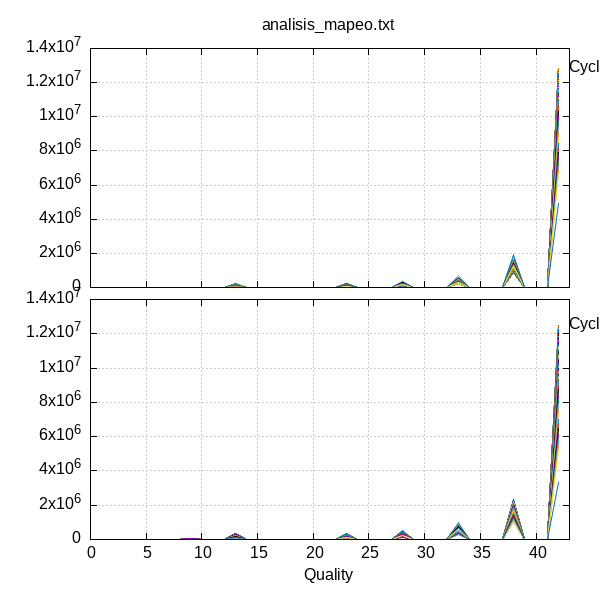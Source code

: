 
            set terminal png size 600,600 truecolor
            set output "./5.Analisis_mapeo/informe_mapeo-quals3.png"
            set grid xtics ytics y2tics back lc rgb "#cccccc"
            set multiplot
             set rmargin 0; set lmargin 0; set tmargin 0; set bmargin 0; set origin 0.15,0.52; set size 0.8,0.4
            set title "analisis_mapeo.txt" noenhanced
            set ylabel "Frequency (fwd reads)"
            set label "Cycle 3" at 42+1,12844021
            unset xlabel
            set xrange [0:43]
            set format x ""
            plot '-' using 1:2:3 with lines linecolor variable title ''
        1	0	1
2	0	1
3	0	1
4	0	1
5	0	1
6	0	1
7	0	1
8	0	1
9	0	1
10	0	1
11	0	1
12	0	1
13	23823	1
14	0	1
15	0	1
16	0	1
17	0	1
18	0	1
19	0	1
20	0	1
21	0	1
22	0	1
23	31464	1
24	0	1
25	0	1
26	0	1
27	0	1
28	72432	1
29	0	1
30	0	1
31	0	1
32	0	1
33	293934	1
34	0	1
35	0	1
36	0	1
37	0	1
38	905653	1
39	0	1
40	0	1
41	0	1
42	12836482	1

1	0	2
2	0	2
3	155	2
4	0	2
5	0	2
6	0	2
7	0	2
8	0	2
9	0	2
10	0	2
11	0	2
12	0	2
13	24674	2
14	0	2
15	0	2
16	0	2
17	0	2
18	0	2
19	0	2
20	0	2
21	0	2
22	0	2
23	36601	2
24	0	2
25	0	2
26	0	2
27	0	2
28	77153	2
29	0	2
30	0	2
31	0	2
32	0	2
33	292185	2
34	0	2
35	0	2
36	0	2
37	0	2
38	898501	2
39	0	2
40	0	2
41	0	2
42	12834519	2

1	0	3
2	0	3
3	132	3
4	0	3
5	0	3
6	0	3
7	0	3
8	0	3
9	0	3
10	0	3
11	0	3
12	0	3
13	25771	3
14	0	3
15	0	3
16	0	3
17	0	3
18	0	3
19	0	3
20	0	3
21	0	3
22	0	3
23	39050	3
24	0	3
25	0	3
26	0	3
27	0	3
28	82399	3
29	0	3
30	0	3
31	0	3
32	0	3
33	281565	3
34	0	3
35	0	3
36	0	3
37	0	3
38	890850	3
39	0	3
40	0	3
41	0	3
42	12844021	3

1	0	4
2	0	4
3	1	4
4	0	4
5	0	4
6	0	4
7	0	4
8	0	4
9	0	4
10	0	4
11	0	4
12	0	4
13	33164	4
14	0	4
15	0	4
16	0	4
17	0	4
18	0	4
19	0	4
20	0	4
21	0	4
22	0	4
23	44187	4
24	0	4
25	0	4
26	0	4
27	0	4
28	90511	4
29	0	4
30	0	4
31	0	4
32	0	4
33	286947	4
34	0	4
35	0	4
36	0	4
37	0	4
38	897546	4
39	0	4
40	0	4
41	0	4
42	12811432	4

1	0	5
2	0	5
3	0	5
4	0	5
5	0	5
6	0	5
7	0	5
8	0	5
9	0	5
10	0	5
11	0	5
12	0	5
13	50954	5
14	0	5
15	0	5
16	0	5
17	0	5
18	0	5
19	0	5
20	0	5
21	0	5
22	0	5
23	53065	5
24	0	5
25	0	5
26	0	5
27	0	5
28	100484	5
29	0	5
30	0	5
31	0	5
32	0	5
33	280873	5
34	0	5
35	0	5
36	0	5
37	0	5
38	886592	5
39	0	5
40	0	5
41	0	5
42	12791820	5

1	0	6
2	0	6
3	12	6
4	0	6
5	0	6
6	0	6
7	0	6
8	0	6
9	0	6
10	0	6
11	0	6
12	0	6
13	52049	6
14	0	6
15	0	6
16	0	6
17	0	6
18	0	6
19	0	6
20	0	6
21	0	6
22	0	6
23	55439	6
24	0	6
25	0	6
26	0	6
27	0	6
28	101278	6
29	0	6
30	0	6
31	0	6
32	0	6
33	275222	6
34	0	6
35	0	6
36	0	6
37	0	6
38	882499	6
39	0	6
40	0	6
41	0	6
42	12797289	6

1	0	7
2	0	7
3	145	7
4	0	7
5	0	7
6	0	7
7	0	7
8	0	7
9	0	7
10	0	7
11	0	7
12	0	7
13	50713	7
14	0	7
15	0	7
16	0	7
17	0	7
18	0	7
19	0	7
20	0	7
21	0	7
22	0	7
23	58593	7
24	0	7
25	0	7
26	0	7
27	0	7
28	105648	7
29	0	7
30	0	7
31	0	7
32	0	7
33	278365	7
34	0	7
35	0	7
36	0	7
37	0	7
38	883193	7
39	0	7
40	0	7
41	0	7
42	12787131	7

1	0	8
2	0	8
3	5	8
4	0	8
5	0	8
6	0	8
7	0	8
8	0	8
9	0	8
10	0	8
11	0	8
12	0	8
13	70396	8
14	0	8
15	0	8
16	0	8
17	0	8
18	0	8
19	0	8
20	0	8
21	0	8
22	0	8
23	60909	8
24	0	8
25	0	8
26	0	8
27	0	8
28	110962	8
29	0	8
30	0	8
31	0	8
32	0	8
33	283524	8
34	0	8
35	0	8
36	0	8
37	0	8
38	884954	8
39	0	8
40	0	8
41	0	8
42	12753038	8

1	0	9
2	0	9
3	0	9
4	0	9
5	0	9
6	0	9
7	0	9
8	0	9
9	0	9
10	0	9
11	0	9
12	0	9
13	55784	9
14	0	9
15	0	9
16	0	9
17	0	9
18	0	9
19	0	9
20	0	9
21	0	9
22	0	9
23	61901	9
24	0	9
25	0	9
26	0	9
27	0	9
28	112111	9
29	0	9
30	0	9
31	0	9
32	0	9
33	298185	9
34	0	9
35	0	9
36	0	9
37	0	9
38	897789	9
39	0	9
40	0	9
41	0	9
42	12738018	9

1	0	10
2	0	10
3	1	10
4	0	10
5	0	10
6	0	10
7	0	10
8	0	10
9	0	10
10	0	10
11	0	10
12	0	10
13	55507	10
14	0	10
15	0	10
16	0	10
17	0	10
18	0	10
19	0	10
20	0	10
21	0	10
22	0	10
23	63046	10
24	0	10
25	0	10
26	0	10
27	0	10
28	112575	10
29	0	10
30	0	10
31	0	10
32	0	10
33	281759	10
34	0	10
35	0	10
36	0	10
37	0	10
38	903189	10
39	0	10
40	0	10
41	0	10
42	12747711	10

1	0	11
2	0	11
3	9	11
4	0	11
5	0	11
6	0	11
7	0	11
8	0	11
9	0	11
10	0	11
11	0	11
12	0	11
13	61171	11
14	0	11
15	0	11
16	0	11
17	0	11
18	0	11
19	0	11
20	0	11
21	0	11
22	0	11
23	66357	11
24	0	11
25	0	11
26	0	11
27	0	11
28	117905	11
29	0	11
30	0	11
31	0	11
32	0	11
33	287605	11
34	0	11
35	0	11
36	0	11
37	0	11
38	910357	11
39	0	11
40	0	11
41	0	11
42	12720384	11

1	0	12
2	0	12
3	4	12
4	0	12
5	0	12
6	0	12
7	0	12
8	0	12
9	0	12
10	0	12
11	0	12
12	0	12
13	54473	12
14	0	12
15	0	12
16	0	12
17	0	12
18	0	12
19	0	12
20	0	12
21	0	12
22	0	12
23	63693	12
24	0	12
25	0	12
26	0	12
27	0	12
28	116779	12
29	0	12
30	0	12
31	0	12
32	0	12
33	277511	12
34	0	12
35	0	12
36	0	12
37	0	12
38	899650	12
39	0	12
40	0	12
41	0	12
42	12751678	12

1	0	13
2	0	13
3	3	13
4	0	13
5	0	13
6	0	13
7	0	13
8	0	13
9	0	13
10	0	13
11	0	13
12	0	13
13	60822	13
14	0	13
15	0	13
16	0	13
17	0	13
18	0	13
19	0	13
20	0	13
21	0	13
22	0	13
23	66723	13
24	0	13
25	0	13
26	0	13
27	0	13
28	123720	13
29	0	13
30	0	13
31	0	13
32	0	13
33	277245	13
34	0	13
35	0	13
36	0	13
37	0	13
38	910335	13
39	0	13
40	0	13
41	0	13
42	12724940	13

1	0	14
2	0	14
3	0	14
4	0	14
5	0	14
6	0	14
7	0	14
8	0	14
9	0	14
10	0	14
11	0	14
12	0	14
13	59430	14
14	0	14
15	0	14
16	0	14
17	0	14
18	0	14
19	0	14
20	0	14
21	0	14
22	0	14
23	67608	14
24	0	14
25	0	14
26	0	14
27	0	14
28	128159	14
29	0	14
30	0	14
31	0	14
32	0	14
33	273961	14
34	0	14
35	0	14
36	0	14
37	0	14
38	917233	14
39	0	14
40	0	14
41	0	14
42	12717397	14

1	0	15
2	0	15
3	0	15
4	0	15
5	0	15
6	0	15
7	0	15
8	0	15
9	0	15
10	0	15
11	0	15
12	0	15
13	61351	15
14	0	15
15	0	15
16	0	15
17	0	15
18	0	15
19	0	15
20	0	15
21	0	15
22	0	15
23	71326	15
24	0	15
25	0	15
26	0	15
27	0	15
28	139528	15
29	0	15
30	0	15
31	0	15
32	0	15
33	270232	15
34	0	15
35	0	15
36	0	15
37	0	15
38	923894	15
39	0	15
40	0	15
41	0	15
42	12697457	15

1	0	16
2	0	16
3	9	16
4	0	16
5	0	16
6	0	16
7	0	16
8	0	16
9	0	16
10	0	16
11	0	16
12	0	16
13	62239	16
14	0	16
15	0	16
16	0	16
17	0	16
18	0	16
19	0	16
20	0	16
21	0	16
22	0	16
23	72128	16
24	0	16
25	0	16
26	0	16
27	0	16
28	148080	16
29	0	16
30	0	16
31	0	16
32	0	16
33	256848	16
34	0	16
35	0	16
36	0	16
37	0	16
38	923259	16
39	0	16
40	0	16
41	0	16
42	12701225	16

1	0	17
2	0	17
3	83	17
4	0	17
5	0	17
6	0	17
7	0	17
8	0	17
9	0	17
10	0	17
11	0	17
12	0	17
13	66063	17
14	0	17
15	0	17
16	0	17
17	0	17
18	0	17
19	0	17
20	0	17
21	0	17
22	0	17
23	68709	17
24	0	17
25	0	17
26	0	17
27	0	17
28	144306	17
29	0	17
30	0	17
31	0	17
32	0	17
33	240798	17
34	0	17
35	0	17
36	0	17
37	0	17
38	898698	17
39	0	17
40	0	17
41	0	17
42	12745131	17

1	0	18
2	0	18
3	0	18
4	0	18
5	0	18
6	0	18
7	0	18
8	0	18
9	0	18
10	0	18
11	0	18
12	0	18
13	65669	18
14	0	18
15	0	18
16	0	18
17	0	18
18	0	18
19	0	18
20	0	18
21	0	18
22	0	18
23	69152	18
24	0	18
25	0	18
26	0	18
27	0	18
28	145845	18
29	0	18
30	0	18
31	0	18
32	0	18
33	236571	18
34	0	18
35	0	18
36	0	18
37	0	18
38	891882	18
39	0	18
40	0	18
41	0	18
42	12754669	18

1	0	19
2	0	19
3	0	19
4	0	19
5	0	19
6	0	19
7	0	19
8	0	19
9	0	19
10	0	19
11	0	19
12	0	19
13	70626	19
14	0	19
15	0	19
16	0	19
17	0	19
18	0	19
19	0	19
20	0	19
21	0	19
22	0	19
23	72616	19
24	0	19
25	0	19
26	0	19
27	0	19
28	152525	19
29	0	19
30	0	19
31	0	19
32	0	19
33	243967	19
34	0	19
35	0	19
36	0	19
37	0	19
38	913033	19
39	0	19
40	0	19
41	0	19
42	12711021	19

1	0	20
2	0	20
3	0	20
4	0	20
5	0	20
6	0	20
7	0	20
8	0	20
9	0	20
10	0	20
11	0	20
12	0	20
13	71838	20
14	0	20
15	0	20
16	0	20
17	0	20
18	0	20
19	0	20
20	0	20
21	0	20
22	0	20
23	74975	20
24	0	20
25	0	20
26	0	20
27	0	20
28	155787	20
29	0	20
30	0	20
31	0	20
32	0	20
33	247825	20
34	0	20
35	0	20
36	0	20
37	0	20
38	925445	20
39	0	20
40	0	20
41	0	20
42	12687918	20

1	0	21
2	0	21
3	0	21
4	0	21
5	0	21
6	0	21
7	0	21
8	0	21
9	0	21
10	0	21
11	0	21
12	0	21
13	75246	21
14	0	21
15	0	21
16	0	21
17	0	21
18	0	21
19	0	21
20	0	21
21	0	21
22	0	21
23	76668	21
24	0	21
25	0	21
26	0	21
27	0	21
28	158395	21
29	0	21
30	0	21
31	0	21
32	0	21
33	251444	21
34	0	21
35	0	21
36	0	21
37	0	21
38	932929	21
39	0	21
40	0	21
41	0	21
42	12669106	21

1	0	22
2	0	22
3	0	22
4	0	22
5	0	22
6	0	22
7	0	22
8	0	22
9	0	22
10	0	22
11	0	22
12	0	22
13	76112	22
14	0	22
15	0	22
16	0	22
17	0	22
18	0	22
19	0	22
20	0	22
21	0	22
22	0	22
23	77032	22
24	0	22
25	0	22
26	0	22
27	0	22
28	159302	22
29	0	22
30	0	22
31	0	22
32	0	22
33	252750	22
34	0	22
35	0	22
36	0	22
37	0	22
38	938215	22
39	0	22
40	0	22
41	0	22
42	12660377	22

1	0	23
2	0	23
3	0	23
4	0	23
5	0	23
6	0	23
7	0	23
8	0	23
9	0	23
10	0	23
11	0	23
12	0	23
13	77314	23
14	0	23
15	0	23
16	0	23
17	0	23
18	0	23
19	0	23
20	0	23
21	0	23
22	0	23
23	78311	23
24	0	23
25	0	23
26	0	23
27	0	23
28	159723	23
29	0	23
30	0	23
31	0	23
32	0	23
33	252790	23
34	0	23
35	0	23
36	0	23
37	0	23
38	941079	23
39	0	23
40	0	23
41	0	23
42	12654571	23

1	0	24
2	0	24
3	0	24
4	0	24
5	0	24
6	0	24
7	0	24
8	0	24
9	0	24
10	0	24
11	0	24
12	0	24
13	75891	24
14	0	24
15	0	24
16	0	24
17	0	24
18	0	24
19	0	24
20	0	24
21	0	24
22	0	24
23	77514	24
24	0	24
25	0	24
26	0	24
27	0	24
28	159560	24
29	0	24
30	0	24
31	0	24
32	0	24
33	252705	24
34	0	24
35	0	24
36	0	24
37	0	24
38	939601	24
39	0	24
40	0	24
41	0	24
42	12658517	24

1	0	25
2	0	25
3	0	25
4	0	25
5	0	25
6	0	25
7	0	25
8	0	25
9	0	25
10	0	25
11	0	25
12	0	25
13	75112	25
14	0	25
15	0	25
16	0	25
17	0	25
18	0	25
19	0	25
20	0	25
21	0	25
22	0	25
23	76378	25
24	0	25
25	0	25
26	0	25
27	0	25
28	156568	25
29	0	25
30	0	25
31	0	25
32	0	25
33	250255	25
34	0	25
35	0	25
36	0	25
37	0	25
38	939819	25
39	0	25
40	0	25
41	0	25
42	12665656	25

1	0	26
2	0	26
3	0	26
4	0	26
5	0	26
6	0	26
7	0	26
8	0	26
9	0	26
10	0	26
11	0	26
12	0	26
13	75069	26
14	0	26
15	0	26
16	0	26
17	0	26
18	0	26
19	0	26
20	0	26
21	0	26
22	0	26
23	77023	26
24	0	26
25	0	26
26	0	26
27	0	26
28	157534	26
29	0	26
30	0	26
31	0	26
32	0	26
33	252513	26
34	0	26
35	0	26
36	0	26
37	0	26
38	945506	26
39	0	26
40	0	26
41	0	26
42	12656143	26

1	0	27
2	0	27
3	0	27
4	0	27
5	0	27
6	0	27
7	0	27
8	0	27
9	0	27
10	0	27
11	0	27
12	0	27
13	75059	27
14	0	27
15	0	27
16	0	27
17	0	27
18	0	27
19	0	27
20	0	27
21	0	27
22	0	27
23	76346	27
24	0	27
25	0	27
26	0	27
27	0	27
28	156581	27
29	0	27
30	0	27
31	0	27
32	0	27
33	250317	27
34	0	27
35	0	27
36	0	27
37	0	27
38	940484	27
39	0	27
40	0	27
41	0	27
42	12665001	27

1	0	28
2	0	28
3	7	28
4	0	28
5	0	28
6	0	28
7	0	28
8	0	28
9	0	28
10	0	28
11	0	28
12	0	28
13	77414	28
14	0	28
15	0	28
16	0	28
17	0	28
18	0	28
19	0	28
20	0	28
21	0	28
22	0	28
23	78281	28
24	0	28
25	0	28
26	0	28
27	0	28
28	160067	28
29	0	28
30	0	28
31	0	28
32	0	28
33	253361	28
34	0	28
35	0	28
36	0	28
37	0	28
38	952494	28
39	0	28
40	0	28
41	0	28
42	12642164	28

1	0	29
2	0	29
3	13	29
4	0	29
5	0	29
6	0	29
7	0	29
8	0	29
9	0	29
10	0	29
11	0	29
12	0	29
13	79603	29
14	0	29
15	0	29
16	0	29
17	0	29
18	0	29
19	0	29
20	0	29
21	0	29
22	0	29
23	79344	29
24	0	29
25	0	29
26	0	29
27	0	29
28	162982	29
29	0	29
30	0	29
31	0	29
32	0	29
33	257410	29
34	0	29
35	0	29
36	0	29
37	0	29
38	961161	29
39	0	29
40	0	29
41	0	29
42	12623275	29

1	0	30
2	0	30
3	0	30
4	0	30
5	0	30
6	0	30
7	0	30
8	0	30
9	0	30
10	0	30
11	0	30
12	0	30
13	80773	30
14	0	30
15	0	30
16	0	30
17	0	30
18	0	30
19	0	30
20	0	30
21	0	30
22	0	30
23	81358	30
24	0	30
25	0	30
26	0	30
27	0	30
28	165627	30
29	0	30
30	0	30
31	0	30
32	0	30
33	260906	30
34	0	30
35	0	30
36	0	30
37	0	30
38	969791	30
39	0	30
40	0	30
41	0	30
42	12605333	30

1	0	31
2	0	31
3	0	31
4	0	31
5	0	31
6	0	31
7	0	31
8	0	31
9	0	31
10	0	31
11	0	31
12	0	31
13	76421	31
14	0	31
15	0	31
16	0	31
17	0	31
18	0	31
19	0	31
20	0	31
21	0	31
22	0	31
23	77861	31
24	0	31
25	0	31
26	0	31
27	0	31
28	159998	31
29	0	31
30	0	31
31	0	31
32	0	31
33	254424	31
34	0	31
35	0	31
36	0	31
37	0	31
38	963068	31
39	0	31
40	0	31
41	0	31
42	12632016	31

1	0	32
2	0	32
3	0	32
4	0	32
5	0	32
6	0	32
7	0	32
8	0	32
9	0	32
10	0	32
11	0	32
12	0	32
13	81271	32
14	0	32
15	0	32
16	0	32
17	0	32
18	0	32
19	0	32
20	0	32
21	0	32
22	0	32
23	80625	32
24	0	32
25	0	32
26	0	32
27	0	32
28	164288	32
29	0	32
30	0	32
31	0	32
32	0	32
33	259941	32
34	0	32
35	0	32
36	0	32
37	0	32
38	977367	32
39	0	32
40	0	32
41	0	32
42	12600296	32

1	0	33
2	0	33
3	0	33
4	0	33
5	0	33
6	0	33
7	0	33
8	0	33
9	0	33
10	0	33
11	0	33
12	0	33
13	82979	33
14	0	33
15	0	33
16	0	33
17	0	33
18	0	33
19	0	33
20	0	33
21	0	33
22	0	33
23	82256	33
24	0	33
25	0	33
26	0	33
27	0	33
28	165750	33
29	0	33
30	0	33
31	0	33
32	0	33
33	260686	33
34	0	33
35	0	33
36	0	33
37	0	33
38	981548	33
39	0	33
40	0	33
41	0	33
42	12590569	33

1	0	34
2	0	34
3	0	34
4	0	34
5	0	34
6	0	34
7	0	34
8	0	34
9	0	34
10	0	34
11	0	34
12	0	34
13	82692	34
14	0	34
15	0	34
16	0	34
17	0	34
18	0	34
19	0	34
20	0	34
21	0	34
22	0	34
23	82379	34
24	0	34
25	0	34
26	0	34
27	0	34
28	166640	34
29	0	34
30	0	34
31	0	34
32	0	34
33	262676	34
34	0	34
35	0	34
36	0	34
37	0	34
38	989144	34
39	0	34
40	0	34
41	0	34
42	12580257	34

1	0	35
2	0	35
3	0	35
4	0	35
5	0	35
6	0	35
7	0	35
8	0	35
9	0	35
10	0	35
11	0	35
12	0	35
13	83702	35
14	0	35
15	0	35
16	0	35
17	0	35
18	0	35
19	0	35
20	0	35
21	0	35
22	0	35
23	83101	35
24	0	35
25	0	35
26	0	35
27	0	35
28	168254	35
29	0	35
30	0	35
31	0	35
32	0	35
33	264193	35
34	0	35
35	0	35
36	0	35
37	0	35
38	990841	35
39	0	35
40	0	35
41	0	35
42	12573697	35

1	0	36
2	0	36
3	1	36
4	0	36
5	0	36
6	0	36
7	0	36
8	0	36
9	0	36
10	0	36
11	0	36
12	0	36
13	80010	36
14	0	36
15	0	36
16	0	36
17	0	36
18	0	36
19	0	36
20	0	36
21	0	36
22	0	36
23	80524	36
24	0	36
25	0	36
26	0	36
27	0	36
28	163600	36
29	0	36
30	0	36
31	0	36
32	0	36
33	258428	36
34	0	36
35	0	36
36	0	36
37	0	36
38	979150	36
39	0	36
40	0	36
41	0	36
42	12602075	36

1	0	37
2	0	37
3	0	37
4	0	37
5	0	37
6	0	37
7	0	37
8	0	37
9	0	37
10	0	37
11	0	37
12	0	37
13	82290	37
14	0	37
15	0	37
16	0	37
17	0	37
18	0	37
19	0	37
20	0	37
21	0	37
22	0	37
23	82544	37
24	0	37
25	0	37
26	0	37
27	0	37
28	168439	37
29	0	37
30	0	37
31	0	37
32	0	37
33	263200	37
34	0	37
35	0	37
36	0	37
37	0	37
38	994145	37
39	0	37
40	0	37
41	0	37
42	12573170	37

1	0	38
2	0	38
3	0	38
4	0	38
5	0	38
6	0	38
7	0	38
8	0	38
9	0	38
10	0	38
11	0	38
12	0	38
13	87582	38
14	0	38
15	0	38
16	0	38
17	0	38
18	0	38
19	0	38
20	0	38
21	0	38
22	0	38
23	85510	38
24	0	38
25	0	38
26	0	38
27	0	38
28	172597	38
29	0	38
30	0	38
31	0	38
32	0	38
33	268441	38
34	0	38
35	0	38
36	0	38
37	0	38
38	1007130	38
39	0	38
40	0	38
41	0	38
42	12542528	38

1	0	39
2	0	39
3	3	39
4	0	39
5	0	39
6	0	39
7	0	39
8	0	39
9	0	39
10	0	39
11	0	39
12	0	39
13	86721	39
14	0	39
15	0	39
16	0	39
17	0	39
18	0	39
19	0	39
20	0	39
21	0	39
22	0	39
23	85204	39
24	0	39
25	0	39
26	0	39
27	0	39
28	171501	39
29	0	39
30	0	39
31	0	39
32	0	39
33	267447	39
34	0	39
35	0	39
36	0	39
37	0	39
38	1007967	39
39	0	39
40	0	39
41	0	39
42	12544945	39

1	0	40
2	0	40
3	1	40
4	0	40
5	0	40
6	0	40
7	0	40
8	0	40
9	0	40
10	0	40
11	0	40
12	0	40
13	88430	40
14	0	40
15	0	40
16	0	40
17	0	40
18	0	40
19	0	40
20	0	40
21	0	40
22	0	40
23	87224	40
24	0	40
25	0	40
26	0	40
27	0	40
28	174979	40
29	0	40
30	0	40
31	0	40
32	0	40
33	271266	40
34	0	40
35	0	40
36	0	40
37	0	40
38	1018749	40
39	0	40
40	0	40
41	0	40
42	12523139	40

1	0	41
2	0	41
3	0	41
4	0	41
5	0	41
6	0	41
7	0	41
8	0	41
9	0	41
10	0	41
11	0	41
12	0	41
13	90242	41
14	0	41
15	0	41
16	0	41
17	0	41
18	0	41
19	0	41
20	0	41
21	0	41
22	0	41
23	88242	41
24	0	41
25	0	41
26	0	41
27	0	41
28	176428	41
29	0	41
30	0	41
31	0	41
32	0	41
33	276187	41
34	0	41
35	0	41
36	0	41
37	0	41
38	1028916	41
39	0	41
40	0	41
41	0	41
42	12503773	41

1	0	42
2	0	42
3	1	42
4	0	42
5	0	42
6	0	42
7	0	42
8	0	42
9	0	42
10	0	42
11	0	42
12	0	42
13	86298	42
14	0	42
15	0	42
16	0	42
17	0	42
18	0	42
19	0	42
20	0	42
21	0	42
22	0	42
23	85780	42
24	0	42
25	0	42
26	0	42
27	0	42
28	174426	42
29	0	42
30	0	42
31	0	42
32	0	42
33	272197	42
34	0	42
35	0	42
36	0	42
37	0	42
38	1020068	42
39	0	42
40	0	42
41	0	42
42	12525018	42

1	0	43
2	0	43
3	1	43
4	0	43
5	0	43
6	0	43
7	0	43
8	0	43
9	0	43
10	0	43
11	0	43
12	0	43
13	89316	43
14	0	43
15	0	43
16	0	43
17	0	43
18	0	43
19	0	43
20	0	43
21	0	43
22	0	43
23	87594	43
24	0	43
25	0	43
26	0	43
27	0	43
28	177173	43
29	0	43
30	0	43
31	0	43
32	0	43
33	274312	43
34	0	43
35	0	43
36	0	43
37	0	43
38	1029629	43
39	0	43
40	0	43
41	0	43
42	12505763	43

1	0	44
2	0	44
3	194	44
4	0	44
5	0	44
6	0	44
7	0	44
8	0	44
9	0	44
10	0	44
11	0	44
12	0	44
13	92301	44
14	0	44
15	0	44
16	0	44
17	0	44
18	0	44
19	0	44
20	0	44
21	0	44
22	0	44
23	89784	44
24	0	44
25	0	44
26	0	44
27	0	44
28	181704	44
29	0	44
30	0	44
31	0	44
32	0	44
33	279460	44
34	0	44
35	0	44
36	0	44
37	0	44
38	1042358	44
39	0	44
40	0	44
41	0	44
42	12477987	44

1	0	45
2	0	45
3	0	45
4	0	45
5	0	45
6	0	45
7	0	45
8	0	45
9	0	45
10	0	45
11	0	45
12	0	45
13	95316	45
14	0	45
15	0	45
16	0	45
17	0	45
18	0	45
19	0	45
20	0	45
21	0	45
22	0	45
23	91544	45
24	0	45
25	0	45
26	0	45
27	0	45
28	184293	45
29	0	45
30	0	45
31	0	45
32	0	45
33	281520	45
34	0	45
35	0	45
36	0	45
37	0	45
38	1048313	45
39	0	45
40	0	45
41	0	45
42	12462802	45

1	0	46
2	0	46
3	0	46
4	0	46
5	0	46
6	0	46
7	0	46
8	0	46
9	0	46
10	0	46
11	0	46
12	0	46
13	95127	46
14	0	46
15	0	46
16	0	46
17	0	46
18	0	46
19	0	46
20	0	46
21	0	46
22	0	46
23	91882	46
24	0	46
25	0	46
26	0	46
27	0	46
28	184591	46
29	0	46
30	0	46
31	0	46
32	0	46
33	282311	46
34	0	46
35	0	46
36	0	46
37	0	46
38	1051548	46
39	0	46
40	0	46
41	0	46
42	12458329	46

1	0	47
2	0	47
3	0	47
4	0	47
5	0	47
6	0	47
7	0	47
8	0	47
9	0	47
10	0	47
11	0	47
12	0	47
13	94710	47
14	0	47
15	0	47
16	0	47
17	0	47
18	0	47
19	0	47
20	0	47
21	0	47
22	0	47
23	92382	47
24	0	47
25	0	47
26	0	47
27	0	47
28	185630	47
29	0	47
30	0	47
31	0	47
32	0	47
33	285299	47
34	0	47
35	0	47
36	0	47
37	0	47
38	1060069	47
39	0	47
40	0	47
41	0	47
42	12445698	47

1	0	48
2	0	48
3	32	48
4	0	48
5	0	48
6	0	48
7	0	48
8	0	48
9	0	48
10	0	48
11	0	48
12	0	48
13	96887	48
14	0	48
15	0	48
16	0	48
17	0	48
18	0	48
19	0	48
20	0	48
21	0	48
22	0	48
23	93355	48
24	0	48
25	0	48
26	0	48
27	0	48
28	188081	48
29	0	48
30	0	48
31	0	48
32	0	48
33	287915	48
34	0	48
35	0	48
36	0	48
37	0	48
38	1063839	48
39	0	48
40	0	48
41	0	48
42	12433679	48

1	0	49
2	0	49
3	0	49
4	0	49
5	0	49
6	0	49
7	0	49
8	0	49
9	0	49
10	0	49
11	0	49
12	0	49
13	111757	49
14	0	49
15	0	49
16	0	49
17	0	49
18	0	49
19	0	49
20	0	49
21	0	49
22	0	49
23	98263	49
24	0	49
25	0	49
26	0	49
27	0	49
28	193088	49
29	0	49
30	0	49
31	0	49
32	0	49
33	294676	49
34	0	49
35	0	49
36	0	49
37	0	49
38	1072252	49
39	0	49
40	0	49
41	0	49
42	12393752	49

1	0	50
2	0	50
3	0	50
4	0	50
5	0	50
6	0	50
7	0	50
8	0	50
9	0	50
10	0	50
11	0	50
12	0	50
13	104118	50
14	0	50
15	0	50
16	0	50
17	0	50
18	0	50
19	0	50
20	0	50
21	0	50
22	0	50
23	102230	50
24	0	50
25	0	50
26	0	50
27	0	50
28	200758	50
29	0	50
30	0	50
31	0	50
32	0	50
33	300022	50
34	0	50
35	0	50
36	0	50
37	0	50
38	1089771	50
39	0	50
40	0	50
41	0	50
42	12366889	50

1	0	51
2	0	51
3	9	51
4	0	51
5	0	51
6	0	51
7	0	51
8	0	51
9	0	51
10	0	51
11	0	51
12	0	51
13	104256	51
14	0	51
15	0	51
16	0	51
17	0	51
18	0	51
19	0	51
20	0	51
21	0	51
22	0	51
23	99127	51
24	0	51
25	0	51
26	0	51
27	0	51
28	196703	51
29	0	51
30	0	51
31	0	51
32	0	51
33	310476	51
34	0	51
35	0	51
36	0	51
37	0	51
38	1089684	51
39	0	51
40	0	51
41	0	51
42	12363533	51

1	0	52
2	0	52
3	33	52
4	0	52
5	0	52
6	0	52
7	0	52
8	0	52
9	0	52
10	0	52
11	0	52
12	0	52
13	104144	52
14	0	52
15	0	52
16	0	52
17	0	52
18	0	52
19	0	52
20	0	52
21	0	52
22	0	52
23	99186	52
24	0	52
25	0	52
26	0	52
27	0	52
28	197197	52
29	0	52
30	0	52
31	0	52
32	0	52
33	316468	52
34	0	52
35	0	52
36	0	52
37	0	52
38	1085239	52
39	0	52
40	0	52
41	0	52
42	12361521	52

1	0	53
2	0	53
3	0	53
4	0	53
5	0	53
6	0	53
7	0	53
8	0	53
9	0	53
10	0	53
11	0	53
12	0	53
13	107926	53
14	0	53
15	0	53
16	0	53
17	0	53
18	0	53
19	0	53
20	0	53
21	0	53
22	0	53
23	100269	53
24	0	53
25	0	53
26	0	53
27	0	53
28	197307	53
29	0	53
30	0	53
31	0	53
32	0	53
33	324336	53
34	0	53
35	0	53
36	0	53
37	0	53
38	1082438	53
39	0	53
40	0	53
41	0	53
42	12351512	53

1	0	54
2	0	54
3	0	54
4	0	54
5	0	54
6	0	54
7	0	54
8	0	54
9	0	54
10	0	54
11	0	54
12	0	54
13	99362	54
14	0	54
15	0	54
16	0	54
17	0	54
18	0	54
19	0	54
20	0	54
21	0	54
22	0	54
23	97169	54
24	0	54
25	0	54
26	0	54
27	0	54
28	192750	54
29	0	54
30	0	54
31	0	54
32	0	54
33	323855	54
34	0	54
35	0	54
36	0	54
37	0	54
38	1064906	54
39	0	54
40	0	54
41	0	54
42	12385746	54

1	0	55
2	0	55
3	2	55
4	0	55
5	0	55
6	0	55
7	0	55
8	0	55
9	0	55
10	0	55
11	0	55
12	0	55
13	101458	55
14	0	55
15	0	55
16	0	55
17	0	55
18	0	55
19	0	55
20	0	55
21	0	55
22	0	55
23	96756	55
24	0	55
25	0	55
26	0	55
27	0	55
28	193005	55
29	0	55
30	0	55
31	0	55
32	0	55
33	330662	55
34	0	55
35	0	55
36	0	55
37	0	55
38	1051647	55
39	0	55
40	0	55
41	0	55
42	12390258	55

1	0	56
2	0	56
3	2	56
4	0	56
5	0	56
6	0	56
7	0	56
8	0	56
9	0	56
10	0	56
11	0	56
12	0	56
13	103466	56
14	0	56
15	0	56
16	0	56
17	0	56
18	0	56
19	0	56
20	0	56
21	0	56
22	0	56
23	97740	56
24	0	56
25	0	56
26	0	56
27	0	56
28	195117	56
29	0	56
30	0	56
31	0	56
32	0	56
33	336668	56
34	0	56
35	0	56
36	0	56
37	0	56
38	1056287	56
39	0	56
40	0	56
41	0	56
42	12374508	56

1	0	57
2	0	57
3	0	57
4	0	57
5	0	57
6	0	57
7	0	57
8	0	57
9	0	57
10	0	57
11	0	57
12	0	57
13	117944	57
14	0	57
15	0	57
16	0	57
17	0	57
18	0	57
19	0	57
20	0	57
21	0	57
22	0	57
23	103806	57
24	0	57
25	0	57
26	0	57
27	0	57
28	200815	57
29	0	57
30	0	57
31	0	57
32	0	57
33	340423	57
34	0	57
35	0	57
36	0	57
37	0	57
38	1064400	57
39	0	57
40	0	57
41	0	57
42	12336400	57

1	0	58
2	0	58
3	0	58
4	0	58
5	0	58
6	0	58
7	0	58
8	0	58
9	0	58
10	0	58
11	0	58
12	0	58
13	107881	58
14	0	58
15	0	58
16	0	58
17	0	58
18	0	58
19	0	58
20	0	58
21	0	58
22	0	58
23	105660	58
24	0	58
25	0	58
26	0	58
27	0	58
28	206637	58
29	0	58
30	0	58
31	0	58
32	0	58
33	346654	58
34	0	58
35	0	58
36	0	58
37	0	58
38	1079401	58
39	0	58
40	0	58
41	0	58
42	12317555	58

1	0	59
2	0	59
3	0	59
4	0	59
5	0	59
6	0	59
7	0	59
8	0	59
9	0	59
10	0	59
11	0	59
12	0	59
13	106583	59
14	0	59
15	0	59
16	0	59
17	0	59
18	0	59
19	0	59
20	0	59
21	0	59
22	0	59
23	102359	59
24	0	59
25	0	59
26	0	59
27	0	59
28	201701	59
29	0	59
30	0	59
31	0	59
32	0	59
33	351959	59
34	0	59
35	0	59
36	0	59
37	0	59
38	1084877	59
39	0	59
40	0	59
41	0	59
42	12316309	59

1	0	60
2	0	60
3	26	60
4	0	60
5	0	60
6	0	60
7	0	60
8	0	60
9	0	60
10	0	60
11	0	60
12	0	60
13	103387	60
14	0	60
15	0	60
16	0	60
17	0	60
18	0	60
19	0	60
20	0	60
21	0	60
22	0	60
23	99062	60
24	0	60
25	0	60
26	0	60
27	0	60
28	197316	60
29	0	60
30	0	60
31	0	60
32	0	60
33	343515	60
34	0	60
35	0	60
36	0	60
37	0	60
38	1059505	60
39	0	60
40	0	60
41	0	60
42	12360977	60

1	0	61
2	0	61
3	0	61
4	0	61
5	0	61
6	0	61
7	0	61
8	0	61
9	0	61
10	0	61
11	0	61
12	0	61
13	105301	61
14	0	61
15	0	61
16	0	61
17	0	61
18	0	61
19	0	61
20	0	61
21	0	61
22	0	61
23	100453	61
24	0	61
25	0	61
26	0	61
27	0	61
28	198388	61
29	0	61
30	0	61
31	0	61
32	0	61
33	345143	61
34	0	61
35	0	61
36	0	61
37	0	61
38	1061430	61
39	0	61
40	0	61
41	0	61
42	12353073	61

1	0	62
2	0	62
3	0	62
4	0	62
5	0	62
6	0	62
7	0	62
8	0	62
9	0	62
10	0	62
11	0	62
12	0	62
13	108685	62
14	0	62
15	0	62
16	0	62
17	0	62
18	0	62
19	0	62
20	0	62
21	0	62
22	0	62
23	102702	62
24	0	62
25	0	62
26	0	62
27	0	62
28	200675	62
29	0	62
30	0	62
31	0	62
32	0	62
33	348324	62
34	0	62
35	0	62
36	0	62
37	0	62
38	1070185	62
39	0	62
40	0	62
41	0	62
42	12333217	62

1	0	63
2	0	63
3	1	63
4	0	63
5	0	63
6	0	63
7	0	63
8	0	63
9	0	63
10	0	63
11	0	63
12	0	63
13	109855	63
14	0	63
15	0	63
16	0	63
17	0	63
18	0	63
19	0	63
20	0	63
21	0	63
22	0	63
23	103749	63
24	0	63
25	0	63
26	0	63
27	0	63
28	202781	63
29	0	63
30	0	63
31	0	63
32	0	63
33	353379	63
34	0	63
35	0	63
36	0	63
37	0	63
38	1079049	63
39	0	63
40	0	63
41	0	63
42	12314974	63

1	0	64
2	0	64
3	2	64
4	0	64
5	0	64
6	0	64
7	0	64
8	0	64
9	0	64
10	0	64
11	0	64
12	0	64
13	113043	64
14	0	64
15	0	64
16	0	64
17	0	64
18	0	64
19	0	64
20	0	64
21	0	64
22	0	64
23	105566	64
24	0	64
25	0	64
26	0	64
27	0	64
28	205032	64
29	0	64
30	0	64
31	0	64
32	0	64
33	355636	64
34	0	64
35	0	64
36	0	64
37	0	64
38	1084782	64
39	0	64
40	0	64
41	0	64
42	12299727	64

1	0	65
2	0	65
3	0	65
4	0	65
5	0	65
6	0	65
7	0	65
8	0	65
9	0	65
10	0	65
11	0	65
12	0	65
13	115162	65
14	0	65
15	0	65
16	0	65
17	0	65
18	0	65
19	0	65
20	0	65
21	0	65
22	0	65
23	106484	65
24	0	65
25	0	65
26	0	65
27	0	65
28	207230	65
29	0	65
30	0	65
31	0	65
32	0	65
33	358124	65
34	0	65
35	0	65
36	0	65
37	0	65
38	1089797	65
39	0	65
40	0	65
41	0	65
42	12286991	65

1	0	66
2	0	66
3	0	66
4	0	66
5	0	66
6	0	66
7	0	66
8	0	66
9	0	66
10	0	66
11	0	66
12	0	66
13	116556	66
14	0	66
15	0	66
16	0	66
17	0	66
18	0	66
19	0	66
20	0	66
21	0	66
22	0	66
23	108768	66
24	0	66
25	0	66
26	0	66
27	0	66
28	211586	66
29	0	66
30	0	66
31	0	66
32	0	66
33	366245	66
34	0	66
35	0	66
36	0	66
37	0	66
38	1109175	66
39	0	66
40	0	66
41	0	66
42	12251458	66

1	0	67
2	0	67
3	54	67
4	0	67
5	0	67
6	0	67
7	0	67
8	0	67
9	0	67
10	0	67
11	0	67
12	0	67
13	129105	67
14	0	67
15	0	67
16	0	67
17	0	67
18	0	67
19	0	67
20	0	67
21	0	67
22	0	67
23	156880	67
24	0	67
25	0	67
26	0	67
27	0	67
28	281920	67
29	0	67
30	0	67
31	0	67
32	0	67
33	711502	67
34	0	67
35	0	67
36	0	67
37	0	67
38	1915057	67
39	0	67
40	0	67
41	0	67
42	10969270	67

1	0	68
2	0	68
3	0	68
4	0	68
5	0	68
6	0	68
7	0	68
8	0	68
9	0	68
10	0	68
11	0	68
12	0	68
13	130176	68
14	0	68
15	0	68
16	0	68
17	0	68
18	0	68
19	0	68
20	0	68
21	0	68
22	0	68
23	127924	68
24	0	68
25	0	68
26	0	68
27	0	68
28	249034	68
29	0	68
30	0	68
31	0	68
32	0	68
33	535016	68
34	0	68
35	0	68
36	0	68
37	0	68
38	1422397	68
39	0	68
40	0	68
41	0	68
42	11699241	68

1	0	69
2	0	69
3	0	69
4	0	69
5	0	69
6	0	69
7	0	69
8	0	69
9	0	69
10	0	69
11	0	69
12	0	69
13	122023	69
14	0	69
15	0	69
16	0	69
17	0	69
18	0	69
19	0	69
20	0	69
21	0	69
22	0	69
23	117235	69
24	0	69
25	0	69
26	0	69
27	0	69
28	226661	69
29	0	69
30	0	69
31	0	69
32	0	69
33	454592	69
34	0	69
35	0	69
36	0	69
37	0	69
38	1232269	69
39	0	69
40	0	69
41	0	69
42	12011008	69

1	0	70
2	0	70
3	0	70
4	0	70
5	0	70
6	0	70
7	0	70
8	0	70
9	0	70
10	0	70
11	0	70
12	0	70
13	118457	70
14	0	70
15	0	70
16	0	70
17	0	70
18	0	70
19	0	70
20	0	70
21	0	70
22	0	70
23	112572	70
24	0	70
25	0	70
26	0	70
27	0	70
28	217929	70
29	0	70
30	0	70
31	0	70
32	0	70
33	422073	70
34	0	70
35	0	70
36	0	70
37	0	70
38	1148560	70
39	0	70
40	0	70
41	0	70
42	12144197	70

1	0	71
2	0	71
3	4	71
4	0	71
5	0	71
6	0	71
7	0	71
8	0	71
9	0	71
10	0	71
11	0	71
12	0	71
13	116945	71
14	0	71
15	0	71
16	0	71
17	0	71
18	0	71
19	0	71
20	0	71
21	0	71
22	0	71
23	111745	71
24	0	71
25	0	71
26	0	71
27	0	71
28	215012	71
29	0	71
30	0	71
31	0	71
32	0	71
33	410329	71
34	0	71
35	0	71
36	0	71
37	0	71
38	1120522	71
39	0	71
40	0	71
41	0	71
42	12189231	71

1	0	72
2	0	72
3	0	72
4	0	72
5	0	72
6	0	72
7	0	72
8	0	72
9	0	72
10	0	72
11	0	72
12	0	72
13	118027	72
14	0	72
15	0	72
16	0	72
17	0	72
18	0	72
19	0	72
20	0	72
21	0	72
22	0	72
23	110893	72
24	0	72
25	0	72
26	0	72
27	0	72
28	211785	72
29	0	72
30	0	72
31	0	72
32	0	72
33	401159	72
34	0	72
35	0	72
36	0	72
37	0	72
38	1095987	72
39	0	72
40	0	72
41	0	72
42	12225937	72

1	0	73
2	0	73
3	2	73
4	0	73
5	0	73
6	0	73
7	0	73
8	0	73
9	0	73
10	0	73
11	0	73
12	0	73
13	119719	73
14	0	73
15	0	73
16	0	73
17	0	73
18	0	73
19	0	73
20	0	73
21	0	73
22	0	73
23	112811	73
24	0	73
25	0	73
26	0	73
27	0	73
28	211778	73
29	0	73
30	0	73
31	0	73
32	0	73
33	401454	73
34	0	73
35	0	73
36	0	73
37	0	73
38	1091638	73
39	0	73
40	0	73
41	0	73
42	12226386	73

1	0	74
2	0	74
3	0	74
4	0	74
5	0	74
6	0	74
7	0	74
8	0	74
9	0	74
10	0	74
11	0	74
12	0	74
13	117036	74
14	0	74
15	0	74
16	0	74
17	0	74
18	0	74
19	0	74
20	0	74
21	0	74
22	0	74
23	110109	74
24	0	74
25	0	74
26	0	74
27	0	74
28	208181	74
29	0	74
30	0	74
31	0	74
32	0	74
33	395692	74
34	0	74
35	0	74
36	0	74
37	0	74
38	1074750	74
39	0	74
40	0	74
41	0	74
42	12258020	74

1	0	75
2	0	75
3	0	75
4	0	75
5	0	75
6	0	75
7	0	75
8	0	75
9	0	75
10	0	75
11	0	75
12	0	75
13	114435	75
14	0	75
15	0	75
16	0	75
17	0	75
18	0	75
19	0	75
20	0	75
21	0	75
22	0	75
23	110160	75
24	0	75
25	0	75
26	0	75
27	0	75
28	206950	75
29	0	75
30	0	75
31	0	75
32	0	75
33	394285	75
34	0	75
35	0	75
36	0	75
37	0	75
38	1074346	75
39	0	75
40	0	75
41	0	75
42	12263612	75

1	0	76
2	0	76
3	0	76
4	0	76
5	0	76
6	0	76
7	0	76
8	0	76
9	0	76
10	0	76
11	0	76
12	0	76
13	118683	76
14	0	76
15	0	76
16	0	76
17	0	76
18	0	76
19	0	76
20	0	76
21	0	76
22	0	76
23	113306	76
24	0	76
25	0	76
26	0	76
27	0	76
28	207763	76
29	0	76
30	0	76
31	0	76
32	0	76
33	394640	76
34	0	76
35	0	76
36	0	76
37	0	76
38	1077505	76
39	0	76
40	0	76
41	0	76
42	12251891	76

1	0	77
2	0	77
3	33	77
4	0	77
5	0	77
6	0	77
7	0	77
8	0	77
9	0	77
10	0	77
11	0	77
12	0	77
13	124476	77
14	0	77
15	0	77
16	0	77
17	0	77
18	0	77
19	0	77
20	0	77
21	0	77
22	0	77
23	118697	77
24	0	77
25	0	77
26	0	77
27	0	77
28	212298	77
29	0	77
30	0	77
31	0	77
32	0	77
33	404202	77
34	0	77
35	0	77
36	0	77
37	0	77
38	1096270	77
39	0	77
40	0	77
41	0	77
42	12207812	77

1	0	78
2	0	78
3	0	78
4	0	78
5	0	78
6	0	78
7	0	78
8	0	78
9	0	78
10	0	78
11	0	78
12	0	78
13	124560	78
14	0	78
15	0	78
16	0	78
17	0	78
18	0	78
19	0	78
20	0	78
21	0	78
22	0	78
23	120967	78
24	0	78
25	0	78
26	0	78
27	0	78
28	210817	78
29	0	78
30	0	78
31	0	78
32	0	78
33	406517	78
34	0	78
35	0	78
36	0	78
37	0	78
38	1100677	78
39	0	78
40	0	78
41	0	78
42	12200250	78

1	0	79
2	0	79
3	0	79
4	0	79
5	0	79
6	0	79
7	0	79
8	0	79
9	0	79
10	0	79
11	0	79
12	0	79
13	123712	79
14	0	79
15	0	79
16	0	79
17	0	79
18	0	79
19	0	79
20	0	79
21	0	79
22	0	79
23	124816	79
24	0	79
25	0	79
26	0	79
27	0	79
28	208756	79
29	0	79
30	0	79
31	0	79
32	0	79
33	410246	79
34	0	79
35	0	79
36	0	79
37	0	79
38	1105799	79
39	0	79
40	0	79
41	0	79
42	12190459	79

1	0	80
2	0	80
3	5	80
4	0	80
5	0	80
6	0	80
7	0	80
8	0	80
9	0	80
10	0	80
11	0	80
12	0	80
13	133640	80
14	0	80
15	0	80
16	0	80
17	0	80
18	0	80
19	0	80
20	0	80
21	0	80
22	0	80
23	132992	80
24	0	80
25	0	80
26	0	80
27	0	80
28	205906	80
29	0	80
30	0	80
31	0	80
32	0	80
33	410814	80
34	0	80
35	0	80
36	0	80
37	0	80
38	1114811	80
39	0	80
40	0	80
41	0	80
42	12165620	80

1	0	81
2	0	81
3	0	81
4	0	81
5	0	81
6	0	81
7	0	81
8	0	81
9	0	81
10	0	81
11	0	81
12	0	81
13	125124	81
14	0	81
15	0	81
16	0	81
17	0	81
18	0	81
19	0	81
20	0	81
21	0	81
22	0	81
23	137244	81
24	0	81
25	0	81
26	0	81
27	0	81
28	210098	81
29	0	81
30	0	81
31	0	81
32	0	81
33	413298	81
34	0	81
35	0	81
36	0	81
37	0	81
38	1121562	81
39	0	81
40	0	81
41	0	81
42	12156462	81

1	0	82
2	0	82
3	2	82
4	0	82
5	0	82
6	0	82
7	0	82
8	0	82
9	0	82
10	0	82
11	0	82
12	0	82
13	131693	82
14	0	82
15	0	82
16	0	82
17	0	82
18	0	82
19	0	82
20	0	82
21	0	82
22	0	82
23	140691	82
24	0	82
25	0	82
26	0	82
27	0	82
28	206216	82
29	0	82
30	0	82
31	0	82
32	0	82
33	419670	82
34	0	82
35	0	82
36	0	82
37	0	82
38	1136524	82
39	0	82
40	0	82
41	0	82
42	12128992	82

1	0	83
2	0	83
3	0	83
4	0	83
5	0	83
6	0	83
7	0	83
8	0	83
9	0	83
10	0	83
11	0	83
12	0	83
13	127061	83
14	0	83
15	0	83
16	0	83
17	0	83
18	0	83
19	0	83
20	0	83
21	0	83
22	0	83
23	141753	83
24	0	83
25	0	83
26	0	83
27	0	83
28	201181	83
29	0	83
30	0	83
31	0	83
32	0	83
33	418908	83
34	0	83
35	0	83
36	0	83
37	0	83
38	1137083	83
39	0	83
40	0	83
41	0	83
42	12137802	83

1	0	84
2	0	84
3	0	84
4	0	84
5	0	84
6	0	84
7	0	84
8	0	84
9	0	84
10	0	84
11	0	84
12	0	84
13	128987	84
14	0	84
15	0	84
16	0	84
17	0	84
18	0	84
19	0	84
20	0	84
21	0	84
22	0	84
23	143341	84
24	0	84
25	0	84
26	0	84
27	0	84
28	203236	84
29	0	84
30	0	84
31	0	84
32	0	84
33	421177	84
34	0	84
35	0	84
36	0	84
37	0	84
38	1145802	84
39	0	84
40	0	84
41	0	84
42	12121245	84

1	0	85
2	0	85
3	20	85
4	0	85
5	0	85
6	0	85
7	0	85
8	0	85
9	0	85
10	0	85
11	0	85
12	0	85
13	133502	85
14	0	85
15	0	85
16	0	85
17	0	85
18	0	85
19	0	85
20	0	85
21	0	85
22	0	85
23	146025	85
24	0	85
25	0	85
26	0	85
27	0	85
28	204792	85
29	0	85
30	0	85
31	0	85
32	0	85
33	423482	85
34	0	85
35	0	85
36	0	85
37	0	85
38	1154116	85
39	0	85
40	0	85
41	0	85
42	12101851	85

1	0	86
2	0	86
3	0	86
4	0	86
5	0	86
6	0	86
7	0	86
8	0	86
9	0	86
10	0	86
11	0	86
12	0	86
13	140035	86
14	0	86
15	0	86
16	0	86
17	0	86
18	0	86
19	0	86
20	0	86
21	0	86
22	0	86
23	150912	86
24	0	86
25	0	86
26	0	86
27	0	86
28	209215	86
29	0	86
30	0	86
31	0	86
32	0	86
33	431291	86
34	0	86
35	0	86
36	0	86
37	0	86
38	1164124	86
39	0	86
40	0	86
41	0	86
42	12068211	86

1	0	87
2	0	87
3	21	87
4	0	87
5	0	87
6	0	87
7	0	87
8	0	87
9	0	87
10	0	87
11	0	87
12	0	87
13	144002	87
14	0	87
15	0	87
16	0	87
17	0	87
18	0	87
19	0	87
20	0	87
21	0	87
22	0	87
23	153519	87
24	0	87
25	0	87
26	0	87
27	0	87
28	210749	87
29	0	87
30	0	87
31	0	87
32	0	87
33	435034	87
34	0	87
35	0	87
36	0	87
37	0	87
38	1169643	87
39	0	87
40	0	87
41	0	87
42	12050820	87

1	0	88
2	0	88
3	0	88
4	0	88
5	0	88
6	0	88
7	0	88
8	0	88
9	0	88
10	0	88
11	0	88
12	0	88
13	136572	88
14	0	88
15	0	88
16	0	88
17	0	88
18	0	88
19	0	88
20	0	88
21	0	88
22	0	88
23	152074	88
24	0	88
25	0	88
26	0	88
27	0	88
28	208101	88
29	0	88
30	0	88
31	0	88
32	0	88
33	434963	88
34	0	88
35	0	88
36	0	88
37	0	88
38	1176031	88
39	0	88
40	0	88
41	0	88
42	12056047	88

1	0	89
2	0	89
3	7	89
4	0	89
5	0	89
6	0	89
7	0	89
8	0	89
9	0	89
10	0	89
11	0	89
12	0	89
13	136756	89
14	0	89
15	0	89
16	0	89
17	0	89
18	0	89
19	0	89
20	0	89
21	0	89
22	0	89
23	151394	89
24	0	89
25	0	89
26	0	89
27	0	89
28	210349	89
29	0	89
30	0	89
31	0	89
32	0	89
33	438172	89
34	0	89
35	0	89
36	0	89
37	0	89
38	1181587	89
39	0	89
40	0	89
41	0	89
42	12045523	89

1	0	90
2	0	90
3	5	90
4	0	90
5	0	90
6	0	90
7	0	90
8	0	90
9	0	90
10	0	90
11	0	90
12	0	90
13	139719	90
14	0	90
15	0	90
16	0	90
17	0	90
18	0	90
19	0	90
20	0	90
21	0	90
22	0	90
23	152606	90
24	0	90
25	0	90
26	0	90
27	0	90
28	211459	90
29	0	90
30	0	90
31	0	90
32	0	90
33	436735	90
34	0	90
35	0	90
36	0	90
37	0	90
38	1188559	90
39	0	90
40	0	90
41	0	90
42	12034705	90

1	0	91
2	0	91
3	0	91
4	0	91
5	0	91
6	0	91
7	0	91
8	0	91
9	0	91
10	0	91
11	0	91
12	0	91
13	141983	91
14	0	91
15	0	91
16	0	91
17	0	91
18	0	91
19	0	91
20	0	91
21	0	91
22	0	91
23	153371	91
24	0	91
25	0	91
26	0	91
27	0	91
28	211707	91
29	0	91
30	0	91
31	0	91
32	0	91
33	437674	91
34	0	91
35	0	91
36	0	91
37	0	91
38	1185120	91
39	0	91
40	0	91
41	0	91
42	12033933	91

1	0	92
2	0	92
3	0	92
4	0	92
5	0	92
6	0	92
7	0	92
8	0	92
9	0	92
10	0	92
11	0	92
12	0	92
13	144687	92
14	0	92
15	0	92
16	0	92
17	0	92
18	0	92
19	0	92
20	0	92
21	0	92
22	0	92
23	154952	92
24	0	92
25	0	92
26	0	92
27	0	92
28	213224	92
29	0	92
30	0	92
31	0	92
32	0	92
33	439018	92
34	0	92
35	0	92
36	0	92
37	0	92
38	1187672	92
39	0	92
40	0	92
41	0	92
42	12024235	92

1	0	93
2	0	93
3	1	93
4	0	93
5	0	93
6	0	93
7	0	93
8	0	93
9	0	93
10	0	93
11	0	93
12	0	93
13	144378	93
14	0	93
15	0	93
16	0	93
17	0	93
18	0	93
19	0	93
20	0	93
21	0	93
22	0	93
23	156256	93
24	0	93
25	0	93
26	0	93
27	0	93
28	214465	93
29	0	93
30	0	93
31	0	93
32	0	93
33	442077	93
34	0	93
35	0	93
36	0	93
37	0	93
38	1197490	93
39	0	93
40	0	93
41	0	93
42	12009121	93

1	0	94
2	0	94
3	253	94
4	0	94
5	0	94
6	0	94
7	0	94
8	0	94
9	0	94
10	0	94
11	0	94
12	0	94
13	154517	94
14	0	94
15	0	94
16	0	94
17	0	94
18	0	94
19	0	94
20	0	94
21	0	94
22	0	94
23	161605	94
24	0	94
25	0	94
26	0	94
27	0	94
28	219961	94
29	0	94
30	0	94
31	0	94
32	0	94
33	450219	94
34	0	94
35	0	94
36	0	94
37	0	94
38	1213216	94
39	0	94
40	0	94
41	0	94
42	11964017	94

1	0	95
2	0	95
3	0	95
4	0	95
5	0	95
6	0	95
7	0	95
8	0	95
9	0	95
10	0	95
11	0	95
12	0	95
13	153705	95
14	0	95
15	0	95
16	0	95
17	0	95
18	0	95
19	0	95
20	0	95
21	0	95
22	0	95
23	165675	95
24	0	95
25	0	95
26	0	95
27	0	95
28	225446	95
29	0	95
30	0	95
31	0	95
32	0	95
33	454868	95
34	0	95
35	0	95
36	0	95
37	0	95
38	1227446	95
39	0	95
40	0	95
41	0	95
42	11936648	95

1	0	96
2	0	96
3	8	96
4	0	96
5	0	96
6	0	96
7	0	96
8	0	96
9	0	96
10	0	96
11	0	96
12	0	96
13	155806	96
14	0	96
15	0	96
16	0	96
17	0	96
18	0	96
19	0	96
20	0	96
21	0	96
22	0	96
23	164224	96
24	0	96
25	0	96
26	0	96
27	0	96
28	223323	96
29	0	96
30	0	96
31	0	96
32	0	96
33	458810	96
34	0	96
35	0	96
36	0	96
37	0	96
38	1234897	96
39	0	96
40	0	96
41	0	96
42	11926720	96

1	0	97
2	0	97
3	0	97
4	0	97
5	0	97
6	0	97
7	0	97
8	0	97
9	0	97
10	0	97
11	0	97
12	0	97
13	159712	97
14	0	97
15	0	97
16	0	97
17	0	97
18	0	97
19	0	97
20	0	97
21	0	97
22	0	97
23	168578	97
24	0	97
25	0	97
26	0	97
27	0	97
28	227477	97
29	0	97
30	0	97
31	0	97
32	0	97
33	465968	97
34	0	97
35	0	97
36	0	97
37	0	97
38	1250925	97
39	0	97
40	0	97
41	0	97
42	11891128	97

1	0	98
2	0	98
3	0	98
4	0	98
5	0	98
6	0	98
7	0	98
8	0	98
9	0	98
10	0	98
11	0	98
12	0	98
13	163557	98
14	0	98
15	0	98
16	0	98
17	0	98
18	0	98
19	0	98
20	0	98
21	0	98
22	0	98
23	171018	98
24	0	98
25	0	98
26	0	98
27	0	98
28	231161	98
29	0	98
30	0	98
31	0	98
32	0	98
33	473593	98
34	0	98
35	0	98
36	0	98
37	0	98
38	1265505	98
39	0	98
40	0	98
41	0	98
42	11858954	98

1	0	99
2	0	99
3	0	99
4	0	99
5	0	99
6	0	99
7	0	99
8	0	99
9	0	99
10	0	99
11	0	99
12	0	99
13	160101	99
14	0	99
15	0	99
16	0	99
17	0	99
18	0	99
19	0	99
20	0	99
21	0	99
22	0	99
23	171056	99
24	0	99
25	0	99
26	0	99
27	0	99
28	229391	99
29	0	99
30	0	99
31	0	99
32	0	99
33	472751	99
34	0	99
35	0	99
36	0	99
37	0	99
38	1263576	99
39	0	99
40	0	99
41	0	99
42	11866913	99

1	0	100
2	0	100
3	7	100
4	0	100
5	0	100
6	0	100
7	0	100
8	0	100
9	0	100
10	0	100
11	0	100
12	0	100
13	161958	100
14	0	100
15	0	100
16	0	100
17	0	100
18	0	100
19	0	100
20	0	100
21	0	100
22	0	100
23	171993	100
24	0	100
25	0	100
26	0	100
27	0	100
28	231083	100
29	0	100
30	0	100
31	0	100
32	0	100
33	474888	100
34	0	100
35	0	100
36	0	100
37	0	100
38	1274720	100
39	0	100
40	0	100
41	0	100
42	11849139	100

1	0	101
2	0	101
3	8	101
4	0	101
5	0	101
6	0	101
7	0	101
8	0	101
9	0	101
10	0	101
11	0	101
12	0	101
13	165377	101
14	0	101
15	0	101
16	0	101
17	0	101
18	0	101
19	0	101
20	0	101
21	0	101
22	0	101
23	173054	101
24	0	101
25	0	101
26	0	101
27	0	101
28	232009	101
29	0	101
30	0	101
31	0	101
32	0	101
33	478063	101
34	0	101
35	0	101
36	0	101
37	0	101
38	1266439	101
39	0	101
40	0	101
41	0	101
42	11839403	101

1	0	102
2	0	102
3	3	102
4	0	102
5	0	102
6	0	102
7	0	102
8	0	102
9	0	102
10	0	102
11	0	102
12	0	102
13	170757	102
14	0	102
15	0	102
16	0	102
17	0	102
18	0	102
19	0	102
20	0	102
21	0	102
22	0	102
23	176246	102
24	0	102
25	0	102
26	0	102
27	0	102
28	235829	102
29	0	102
30	0	102
31	0	102
32	0	102
33	485149	102
34	0	102
35	0	102
36	0	102
37	0	102
38	1274936	102
39	0	102
40	0	102
41	0	102
42	11802481	102

1	0	103
2	0	103
3	0	103
4	0	103
5	0	103
6	0	103
7	0	103
8	0	103
9	0	103
10	0	103
11	0	103
12	0	103
13	160134	103
14	0	103
15	0	103
16	0	103
17	0	103
18	0	103
19	0	103
20	0	103
21	0	103
22	0	103
23	171204	103
24	0	103
25	0	103
26	0	103
27	0	103
28	230378	103
29	0	103
30	0	103
31	0	103
32	0	103
33	484213	103
34	0	103
35	0	103
36	0	103
37	0	103
38	1265906	103
39	0	103
40	0	103
41	0	103
42	11824466	103

1	0	104
2	0	104
3	1	104
4	0	104
5	0	104
6	0	104
7	0	104
8	0	104
9	0	104
10	0	104
11	0	104
12	0	104
13	162794	104
14	0	104
15	0	104
16	0	104
17	0	104
18	0	104
19	0	104
20	0	104
21	0	104
22	0	104
23	172350	104
24	0	104
25	0	104
26	0	104
27	0	104
28	232571	104
29	0	104
30	0	104
31	0	104
32	0	104
33	485567	104
34	0	104
35	0	104
36	0	104
37	0	104
38	1274028	104
39	0	104
40	0	104
41	0	104
42	11800567	104

1	0	105
2	0	105
3	166	105
4	0	105
5	0	105
6	0	105
7	0	105
8	0	105
9	0	105
10	0	105
11	0	105
12	0	105
13	165569	105
14	0	105
15	0	105
16	0	105
17	0	105
18	0	105
19	0	105
20	0	105
21	0	105
22	0	105
23	173842	105
24	0	105
25	0	105
26	0	105
27	0	105
28	235113	105
29	0	105
30	0	105
31	0	105
32	0	105
33	487775	105
34	0	105
35	0	105
36	0	105
37	0	105
38	1286139	105
39	0	105
40	0	105
41	0	105
42	11771299	105

1	0	106
2	0	106
3	2	106
4	0	106
5	0	106
6	0	106
7	0	106
8	0	106
9	0	106
10	0	106
11	0	106
12	0	106
13	176865	106
14	0	106
15	0	106
16	0	106
17	0	106
18	0	106
19	0	106
20	0	106
21	0	106
22	0	106
23	181394	106
24	0	106
25	0	106
26	0	106
27	0	106
28	243552	106
29	0	106
30	0	106
31	0	106
32	0	106
33	503909	106
34	0	106
35	0	106
36	0	106
37	0	106
38	1307008	106
39	0	106
40	0	106
41	0	106
42	11699192	106

1	0	107
2	0	107
3	46	107
4	0	107
5	0	107
6	0	107
7	0	107
8	0	107
9	0	107
10	0	107
11	0	107
12	0	107
13	168172	107
14	0	107
15	0	107
16	0	107
17	0	107
18	0	107
19	0	107
20	0	107
21	0	107
22	0	107
23	176815	107
24	0	107
25	0	107
26	0	107
27	0	107
28	237733	107
29	0	107
30	0	107
31	0	107
32	0	107
33	501937	107
34	0	107
35	0	107
36	0	107
37	0	107
38	1290283	107
39	0	107
40	0	107
41	0	107
42	11728872	107

1	0	108
2	0	108
3	9	108
4	0	108
5	0	108
6	0	108
7	0	108
8	0	108
9	0	108
10	0	108
11	0	108
12	0	108
13	165774	108
14	0	108
15	0	108
16	0	108
17	0	108
18	0	108
19	0	108
20	0	108
21	0	108
22	0	108
23	176157	108
24	0	108
25	0	108
26	0	108
27	0	108
28	238974	108
29	0	108
30	0	108
31	0	108
32	0	108
33	503231	108
34	0	108
35	0	108
36	0	108
37	0	108
38	1294116	108
39	0	108
40	0	108
41	0	108
42	11717193	108

1	0	109
2	0	109
3	2	109
4	0	109
5	0	109
6	0	109
7	0	109
8	0	109
9	0	109
10	0	109
11	0	109
12	0	109
13	172116	109
14	0	109
15	0	109
16	0	109
17	0	109
18	0	109
19	0	109
20	0	109
21	0	109
22	0	109
23	177989	109
24	0	109
25	0	109
26	0	109
27	0	109
28	241127	109
29	0	109
30	0	109
31	0	109
32	0	109
33	507056	109
34	0	109
35	0	109
36	0	109
37	0	109
38	1300966	109
39	0	109
40	0	109
41	0	109
42	11687809	109

1	0	110
2	0	110
3	217	110
4	0	110
5	0	110
6	0	110
7	0	110
8	0	110
9	0	110
10	0	110
11	0	110
12	0	110
13	175315	110
14	0	110
15	0	110
16	0	110
17	0	110
18	0	110
19	0	110
20	0	110
21	0	110
22	0	110
23	181733	110
24	0	110
25	0	110
26	0	110
27	0	110
28	244838	110
29	0	110
30	0	110
31	0	110
32	0	110
33	515650	110
34	0	110
35	0	110
36	0	110
37	0	110
38	1305841	110
39	0	110
40	0	110
41	0	110
42	11654935	110

1	0	111
2	0	111
3	1	111
4	0	111
5	0	111
6	0	111
7	0	111
8	0	111
9	0	111
10	0	111
11	0	111
12	0	111
13	186314	111
14	0	111
15	0	111
16	0	111
17	0	111
18	0	111
19	0	111
20	0	111
21	0	111
22	0	111
23	187171	111
24	0	111
25	0	111
26	0	111
27	0	111
28	250689	111
29	0	111
30	0	111
31	0	111
32	0	111
33	526797	111
34	0	111
35	0	111
36	0	111
37	0	111
38	1317866	111
39	0	111
40	0	111
41	0	111
42	11601137	111

1	0	112
2	0	112
3	438	112
4	0	112
5	0	112
6	0	112
7	0	112
8	0	112
9	0	112
10	0	112
11	0	112
12	0	112
13	175707	112
14	0	112
15	0	112
16	0	112
17	0	112
18	0	112
19	0	112
20	0	112
21	0	112
22	0	112
23	183679	112
24	0	112
25	0	112
26	0	112
27	0	112
28	246385	112
29	0	112
30	0	112
31	0	112
32	0	112
33	525414	112
34	0	112
35	0	112
36	0	112
37	0	112
38	1318066	112
39	0	112
40	0	112
41	0	112
42	11611748	112

1	0	113
2	0	113
3	845	113
4	0	113
5	0	113
6	0	113
7	0	113
8	0	113
9	0	113
10	0	113
11	0	113
12	0	113
13	183113	113
14	0	113
15	0	113
16	0	113
17	0	113
18	0	113
19	0	113
20	0	113
21	0	113
22	0	113
23	187121	113
24	0	113
25	0	113
26	0	113
27	0	113
28	252778	113
29	0	113
30	0	113
31	0	113
32	0	113
33	532064	113
34	0	113
35	0	113
36	0	113
37	0	113
38	1334339	113
39	0	113
40	0	113
41	0	113
42	11562344	113

1	0	114
2	0	114
3	0	114
4	0	114
5	0	114
6	0	114
7	0	114
8	0	114
9	0	114
10	0	114
11	0	114
12	0	114
13	174399	114
14	0	114
15	0	114
16	0	114
17	0	114
18	0	114
19	0	114
20	0	114
21	0	114
22	0	114
23	184979	114
24	0	114
25	0	114
26	0	114
27	0	114
28	249348	114
29	0	114
30	0	114
31	0	114
32	0	114
33	530234	114
34	0	114
35	0	114
36	0	114
37	0	114
38	1335706	114
39	0	114
40	0	114
41	0	114
42	11569108	114

1	0	115
2	0	115
3	29	115
4	0	115
5	0	115
6	0	115
7	0	115
8	0	115
9	0	115
10	0	115
11	0	115
12	0	115
13	184384	115
14	0	115
15	0	115
16	0	115
17	0	115
18	0	115
19	0	115
20	0	115
21	0	115
22	0	115
23	187928	115
24	0	115
25	0	115
26	0	115
27	0	115
28	253613	115
29	0	115
30	0	115
31	0	115
32	0	115
33	532143	115
34	0	115
35	0	115
36	0	115
37	0	115
38	1343169	115
39	0	115
40	0	115
41	0	115
42	11533594	115

1	0	116
2	0	116
3	144	116
4	0	116
5	0	116
6	0	116
7	0	116
8	0	116
9	0	116
10	0	116
11	0	116
12	0	116
13	186454	116
14	0	116
15	0	116
16	0	116
17	0	116
18	0	116
19	0	116
20	0	116
21	0	116
22	0	116
23	191579	116
24	0	116
25	0	116
26	0	116
27	0	116
28	255399	116
29	0	116
30	0	116
31	0	116
32	0	116
33	535468	116
34	0	116
35	0	116
36	0	116
37	0	116
38	1370436	116
39	0	116
40	0	116
41	0	116
42	11486054	116

1	0	117
2	0	117
3	3	117
4	0	117
5	0	117
6	0	117
7	0	117
8	0	117
9	0	117
10	0	117
11	0	117
12	0	117
13	187466	117
14	0	117
15	0	117
16	0	117
17	0	117
18	0	117
19	0	117
20	0	117
21	0	117
22	0	117
23	193157	117
24	0	117
25	0	117
26	0	117
27	0	117
28	255599	117
29	0	117
30	0	117
31	0	117
32	0	117
33	538034	117
34	0	117
35	0	117
36	0	117
37	0	117
38	1396634	117
39	0	117
40	0	117
41	0	117
42	11444854	117

1	0	118
2	0	118
3	46	118
4	0	118
5	0	118
6	0	118
7	0	118
8	0	118
9	0	118
10	0	118
11	0	118
12	0	118
13	183733	118
14	0	118
15	0	118
16	0	118
17	0	118
18	0	118
19	0	118
20	0	118
21	0	118
22	0	118
23	192494	118
24	0	118
25	0	118
26	0	118
27	0	118
28	256091	118
29	0	118
30	0	118
31	0	118
32	0	118
33	541132	118
34	0	118
35	0	118
36	0	118
37	0	118
38	1407844	118
39	0	118
40	0	118
41	0	118
42	11423350	118

1	0	119
2	0	119
3	148	119
4	0	119
5	0	119
6	0	119
7	0	119
8	0	119
9	0	119
10	0	119
11	0	119
12	0	119
13	194041	119
14	0	119
15	0	119
16	0	119
17	0	119
18	0	119
19	0	119
20	0	119
21	0	119
22	0	119
23	197465	119
24	0	119
25	0	119
26	0	119
27	0	119
28	264454	119
29	0	119
30	0	119
31	0	119
32	0	119
33	549350	119
34	0	119
35	0	119
36	0	119
37	0	119
38	1439669	119
39	0	119
40	0	119
41	0	119
42	11347729	119

1	0	120
2	0	120
3	36	120
4	0	120
5	0	120
6	0	120
7	0	120
8	0	120
9	0	120
10	0	120
11	0	120
12	0	120
13	188954	120
14	0	120
15	0	120
16	0	120
17	0	120
18	0	120
19	0	120
20	0	120
21	0	120
22	0	120
23	197629	120
24	0	120
25	0	120
26	0	120
27	0	120
28	262785	120
29	0	120
30	0	120
31	0	120
32	0	120
33	550342	120
34	0	120
35	0	120
36	0	120
37	0	120
38	1457320	120
39	0	120
40	0	120
41	0	120
42	11323722	120

1	0	121
2	0	121
3	810	121
4	0	121
5	0	121
6	0	121
7	0	121
8	0	121
9	0	121
10	0	121
11	0	121
12	0	121
13	192616	121
14	0	121
15	0	121
16	0	121
17	0	121
18	0	121
19	0	121
20	0	121
21	0	121
22	0	121
23	200943	121
24	0	121
25	0	121
26	0	121
27	0	121
28	265452	121
29	0	121
30	0	121
31	0	121
32	0	121
33	555871	121
34	0	121
35	0	121
36	0	121
37	0	121
38	1504968	121
39	0	121
40	0	121
41	0	121
42	11247180	121

1	0	122
2	0	122
3	16	122
4	0	122
5	0	122
6	0	122
7	0	122
8	0	122
9	0	122
10	0	122
11	0	122
12	0	122
13	208457	122
14	0	122
15	0	122
16	0	122
17	0	122
18	0	122
19	0	122
20	0	122
21	0	122
22	0	122
23	209039	122
24	0	122
25	0	122
26	0	122
27	0	122
28	274257	122
29	0	122
30	0	122
31	0	122
32	0	122
33	571398	122
34	0	122
35	0	122
36	0	122
37	0	122
38	1555691	122
39	0	122
40	0	122
41	0	122
42	11135247	122

1	0	123
2	0	123
3	132	123
4	0	123
5	0	123
6	0	123
7	0	123
8	0	123
9	0	123
10	0	123
11	0	123
12	0	123
13	193791	123
14	0	123
15	0	123
16	0	123
17	0	123
18	0	123
19	0	123
20	0	123
21	0	123
22	0	123
23	205605	123
24	0	123
25	0	123
26	0	123
27	0	123
28	268348	123
29	0	123
30	0	123
31	0	123
32	0	123
33	565402	123
34	0	123
35	0	123
36	0	123
37	0	123
38	1590153	123
39	0	123
40	0	123
41	0	123
42	11115315	123

1	0	124
2	0	124
3	17	124
4	0	124
5	0	124
6	0	124
7	0	124
8	0	124
9	0	124
10	0	124
11	0	124
12	0	124
13	189024	124
14	0	124
15	0	124
16	0	124
17	0	124
18	0	124
19	0	124
20	0	124
21	0	124
22	0	124
23	201506	124
24	0	124
25	0	124
26	0	124
27	0	124
28	267056	124
29	0	124
30	0	124
31	0	124
32	0	124
33	558357	124
34	0	124
35	0	124
36	0	124
37	0	124
38	1586315	124
39	0	124
40	0	124
41	0	124
42	11120613	124

1	0	125
2	0	125
3	192	125
4	0	125
5	0	125
6	0	125
7	0	125
8	0	125
9	0	125
10	0	125
11	0	125
12	0	125
13	195951	125
14	0	125
15	0	125
16	0	125
17	0	125
18	0	125
19	0	125
20	0	125
21	0	125
22	0	125
23	200966	125
24	0	125
25	0	125
26	0	125
27	0	125
28	269392	125
29	0	125
30	0	125
31	0	125
32	0	125
33	547968	125
34	0	125
35	0	125
36	0	125
37	0	125
38	1609005	125
39	0	125
40	0	125
41	0	125
42	11081575	125

1	0	126
2	0	126
3	507	126
4	0	126
5	0	126
6	0	126
7	0	126
8	0	126
9	0	126
10	0	126
11	0	126
12	0	126
13	211707	126
14	0	126
15	0	126
16	0	126
17	0	126
18	0	126
19	0	126
20	0	126
21	0	126
22	0	126
23	214567	126
24	0	126
25	0	126
26	0	126
27	0	126
28	272610	126
29	0	126
30	0	126
31	0	126
32	0	126
33	557726	126
34	0	126
35	0	126
36	0	126
37	0	126
38	1635405	126
39	0	126
40	0	126
41	0	126
42	10992237	126

1	0	127
2	0	127
3	42	127
4	0	127
5	0	127
6	0	127
7	0	127
8	0	127
9	1	127
10	0	127
11	0	127
12	0	127
13	194991	127
14	0	127
15	0	127
16	0	127
17	0	127
18	0	127
19	0	127
20	0	127
21	0	127
22	0	127
23	213945	127
24	0	127
25	0	127
26	0	127
27	0	127
28	270346	127
29	0	127
30	0	127
31	0	127
32	0	127
33	544730	127
34	0	127
35	0	127
36	0	127
37	0	127
38	1616137	127
39	0	127
40	0	127
41	0	127
42	10680026	127

1	0	128
2	0	128
3	1	128
4	0	128
5	0	128
6	0	128
7	0	128
8	0	128
9	2	128
10	0	128
11	0	128
12	0	128
13	196614	128
14	0	128
15	0	128
16	0	128
17	0	128
18	0	128
19	0	128
20	0	128
21	0	128
22	0	128
23	203330	128
24	0	128
25	0	128
26	0	128
27	0	128
28	267538	128
29	0	128
30	0	128
31	0	128
32	0	128
33	535294	128
34	0	128
35	0	128
36	0	128
37	0	128
38	1623087	128
39	0	128
40	0	128
41	0	128
42	10330584	128

1	0	129
2	0	129
3	756	129
4	0	129
5	0	129
6	0	129
7	0	129
8	0	129
9	0	129
10	0	129
11	0	129
12	0	129
13	180787	129
14	0	129
15	0	129
16	0	129
17	0	129
18	0	129
19	0	129
20	0	129
21	0	129
22	0	129
23	199757	129
24	0	129
25	0	129
26	0	129
27	0	129
28	262295	129
29	0	129
30	0	129
31	0	129
32	0	129
33	520573	129
34	0	129
35	0	129
36	0	129
37	0	129
38	1633138	129
39	0	129
40	0	129
41	0	129
42	9993903	129

1	0	130
2	0	130
3	418	130
4	0	130
5	0	130
6	0	130
7	0	130
8	0	130
9	1	130
10	0	130
11	0	130
12	0	130
13	182849	130
14	0	130
15	0	130
16	0	130
17	0	130
18	0	130
19	0	130
20	0	130
21	0	130
22	0	130
23	190021	130
24	0	130
25	0	130
26	0	130
27	0	130
28	263423	130
29	0	130
30	0	130
31	0	130
32	0	130
33	495566	130
34	0	130
35	0	130
36	0	130
37	0	130
38	1637223	130
39	0	130
40	0	130
41	0	130
42	9654723	130

1	0	131
2	0	131
3	0	131
4	0	131
5	0	131
6	0	131
7	0	131
8	0	131
9	3	131
10	0	131
11	0	131
12	0	131
13	168137	131
14	0	131
15	0	131
16	0	131
17	0	131
18	0	131
19	0	131
20	0	131
21	0	131
22	0	131
23	185568	131
24	0	131
25	0	131
26	0	131
27	0	131
28	254533	131
29	0	131
30	0	131
31	0	131
32	0	131
33	480166	131
34	0	131
35	0	131
36	0	131
37	0	131
38	1600761	131
39	0	131
40	0	131
41	0	131
42	9368709	131

1	0	132
2	0	132
3	1	132
4	0	132
5	0	132
6	0	132
7	0	132
8	0	132
9	6	132
10	0	132
11	0	132
12	0	132
13	161008	132
14	0	132
15	0	132
16	0	132
17	0	132
18	0	132
19	0	132
20	0	132
21	0	132
22	0	132
23	174386	132
24	0	132
25	0	132
26	0	132
27	0	132
28	253045	132
29	0	132
30	0	132
31	0	132
32	0	132
33	462462	132
34	0	132
35	0	132
36	0	132
37	0	132
38	1570761	132
39	0	132
40	0	132
41	0	132
42	9068201	132

1	0	133
2	0	133
3	0	133
4	0	133
5	0	133
6	0	133
7	0	133
8	0	133
9	5	133
10	0	133
11	0	133
12	0	133
13	154563	133
14	0	133
15	0	133
16	0	133
17	0	133
18	0	133
19	0	133
20	0	133
21	0	133
22	0	133
23	166905	133
24	0	133
25	0	133
26	0	133
27	0	133
28	247529	133
29	0	133
30	0	133
31	0	133
32	0	133
33	445800	133
34	0	133
35	0	133
36	0	133
37	0	133
38	1539666	133
39	0	133
40	0	133
41	0	133
42	8766236	133

1	0	134
2	0	134
3	21	134
4	0	134
5	0	134
6	0	134
7	0	134
8	0	134
9	1	134
10	0	134
11	0	134
12	0	134
13	147737	134
14	0	134
15	0	134
16	0	134
17	0	134
18	0	134
19	0	134
20	0	134
21	0	134
22	0	134
23	159792	134
24	0	134
25	0	134
26	0	134
27	0	134
28	240481	134
29	0	134
30	0	134
31	0	134
32	0	134
33	429734	134
34	0	134
35	0	134
36	0	134
37	0	134
38	1506064	134
39	0	134
40	0	134
41	0	134
42	8459368	134

1	0	135
2	0	135
3	0	135
4	0	135
5	0	135
6	0	135
7	0	135
8	0	135
9	0	135
10	0	135
11	0	135
12	0	135
13	138555	135
14	0	135
15	0	135
16	0	135
17	0	135
18	0	135
19	0	135
20	0	135
21	0	135
22	0	135
23	146888	135
24	0	135
25	0	135
26	0	135
27	0	135
28	231187	135
29	0	135
30	0	135
31	0	135
32	0	135
33	405839	135
34	0	135
35	0	135
36	0	135
37	0	135
38	1464771	135
39	0	135
40	0	135
41	0	135
42	8187955	135

1	0	136
2	0	136
3	57	136
4	0	136
5	0	136
6	0	136
7	0	136
8	0	136
9	3	136
10	0	136
11	0	136
12	0	136
13	125064	136
14	0	136
15	0	136
16	0	136
17	0	136
18	0	136
19	0	136
20	0	136
21	0	136
22	0	136
23	132207	136
24	0	136
25	0	136
26	0	136
27	0	136
28	217228	136
29	0	136
30	0	136
31	0	136
32	0	136
33	377623	136
34	0	136
35	0	136
36	0	136
37	0	136
38	1406739	136
39	0	136
40	0	136
41	0	136
42	7932681	136

1	0	137
2	0	137
3	18	137
4	0	137
5	0	137
6	0	137
7	0	137
8	0	137
9	296	137
10	0	137
11	0	137
12	0	137
13	113575	137
14	0	137
15	0	137
16	0	137
17	0	137
18	0	137
19	0	137
20	0	137
21	0	137
22	0	137
23	121086	137
24	0	137
25	0	137
26	0	137
27	0	137
28	205537	137
29	0	137
30	0	137
31	0	137
32	0	137
33	362942	137
34	0	137
35	0	137
36	0	137
37	0	137
38	1363497	137
39	0	137
40	0	137
41	0	137
42	7631968	137

1	0	138
2	0	138
3	5	138
4	0	138
5	0	138
6	0	138
7	0	138
8	0	138
9	178	138
10	0	138
11	0	138
12	0	138
13	90400	138
14	0	138
15	0	138
16	0	138
17	0	138
18	0	138
19	0	138
20	0	138
21	0	138
22	0	138
23	104220	138
24	0	138
25	0	138
26	0	138
27	0	138
28	189479	138
29	0	138
30	0	138
31	0	138
32	0	138
33	338121	138
34	0	138
35	0	138
36	0	138
37	0	138
38	1318111	138
39	0	138
40	0	138
41	0	138
42	7363812	138

1	0	139
2	0	139
3	34	139
4	0	139
5	0	139
6	0	139
7	0	139
8	0	139
9	0	139
10	0	139
11	0	139
12	0	139
13	35215	139
14	0	139
15	0	139
16	0	139
17	0	139
18	0	139
19	0	139
20	0	139
21	0	139
22	0	139
23	81347	139
24	0	139
25	0	139
26	0	139
27	0	139
28	181720	139
29	0	139
30	0	139
31	0	139
32	0	139
33	317442	139
34	0	139
35	0	139
36	0	139
37	0	139
38	1304352	139
39	0	139
40	0	139
41	0	139
42	7109120	139

1	0	140
2	0	140
3	0	140
4	0	140
5	0	140
6	0	140
7	0	140
8	0	140
9	83	140
10	0	140
11	0	140
12	0	140
13	29514	140
14	0	140
15	0	140
16	0	140
17	0	140
18	0	140
19	0	140
20	0	140
21	0	140
22	0	140
23	69199	140
24	0	140
25	0	140
26	0	140
27	0	140
28	170469	140
29	0	140
30	0	140
31	0	140
32	0	140
33	302525	140
34	0	140
35	0	140
36	0	140
37	0	140
38	1279501	140
39	0	140
40	0	140
41	0	140
42	6904275	140

1	0	141
2	0	141
3	60	141
4	0	141
5	0	141
6	0	141
7	0	141
8	0	141
9	46	141
10	0	141
11	0	141
12	0	141
13	27098	141
14	0	141
15	0	141
16	0	141
17	0	141
18	0	141
19	0	141
20	0	141
21	0	141
22	0	141
23	71179	141
24	0	141
25	0	141
26	0	141
27	0	141
28	167372	141
29	0	141
30	0	141
31	0	141
32	0	141
33	286106	141
34	0	141
35	0	141
36	0	141
37	0	141
38	1238926	141
39	0	141
40	0	141
41	0	141
42	6674713	141

1	0	142
2	0	142
3	0	142
4	0	142
5	0	142
6	0	142
7	0	142
8	0	142
9	0	142
10	0	142
11	0	142
12	0	142
13	0	142
14	0	142
15	0	142
16	0	142
17	0	142
18	0	142
19	0	142
20	0	142
21	0	142
22	0	142
23	198759	142
24	0	142
25	0	142
26	0	142
27	0	142
28	376232	142
29	0	142
30	0	142
31	0	142
32	0	142
33	545938	142
34	0	142
35	0	142
36	0	142
37	0	142
38	1853674	142
39	0	142
40	0	142
41	0	142
42	4935581	142

end

                set origin 0.15,0.1
                set size 0.8,0.4
                unset title
                unset format
                set xtics
                set xlabel "Quality"
                unset label
                set label "Cycle 1" at 42+1,12495879
                set ylabel "Frequency (rev reads)"
                plot '-' using 1:2:3 with lines linecolor variable title ''
            1	0	1
2	0	1
3	0	1
4	0	1
5	0	1
6	0	1
7	0	1
8	0	1
9	0	1
10	0	1
11	0	1
12	0	1
13	38164	1
14	0	1
15	0	1
16	0	1
17	0	1
18	0	1
19	0	1
20	0	1
21	0	1
22	0	1
23	63338	1
24	0	1
25	0	1
26	0	1
27	0	1
28	124616	1
29	0	1
30	0	1
31	0	1
32	0	1
33	344648	1
34	0	1
35	0	1
36	0	1
37	0	1
38	1097143	1
39	0	1
40	0	1
41	0	1
42	12495879	1

1	0	2
2	0	2
3	6	2
4	0	2
5	0	2
6	0	2
7	0	2
8	0	2
9	0	2
10	0	2
11	0	2
12	0	2
13	58500	2
14	0	2
15	0	2
16	0	2
17	0	2
18	0	2
19	0	2
20	0	2
21	0	2
22	0	2
23	74605	2
24	0	2
25	0	2
26	0	2
27	0	2
28	150000	2
29	0	2
30	0	2
31	0	2
32	0	2
33	352895	2
34	0	2
35	0	2
36	0	2
37	0	2
38	1103455	2
39	0	2
40	0	2
41	0	2
42	12424327	2

1	0	3
2	0	3
3	38	3
4	0	3
5	0	3
6	0	3
7	0	3
8	0	3
9	0	3
10	0	3
11	0	3
12	0	3
13	62449	3
14	0	3
15	0	3
16	0	3
17	0	3
18	0	3
19	0	3
20	0	3
21	0	3
22	0	3
23	76328	3
24	0	3
25	0	3
26	0	3
27	0	3
28	153703	3
29	0	3
30	0	3
31	0	3
32	0	3
33	343998	3
34	0	3
35	0	3
36	0	3
37	0	3
38	1108081	3
39	0	3
40	0	3
41	0	3
42	12419191	3

1	0	4
2	0	4
3	5	4
4	0	4
5	0	4
6	0	4
7	0	4
8	0	4
9	0	4
10	0	4
11	0	4
12	0	4
13	72973	4
14	0	4
15	0	4
16	0	4
17	0	4
18	0	4
19	0	4
20	0	4
21	0	4
22	0	4
23	82314	4
24	0	4
25	0	4
26	0	4
27	0	4
28	158703	4
29	0	4
30	0	4
31	0	4
32	0	4
33	346787	4
34	0	4
35	0	4
36	0	4
37	0	4
38	1104206	4
39	0	4
40	0	4
41	0	4
42	12398800	4

1	0	5
2	0	5
3	16	5
4	0	5
5	0	5
6	0	5
7	0	5
8	0	5
9	0	5
10	0	5
11	0	5
12	0	5
13	120640	5
14	0	5
15	0	5
16	0	5
17	0	5
18	0	5
19	0	5
20	0	5
21	0	5
22	0	5
23	95202	5
24	0	5
25	0	5
26	0	5
27	0	5
28	163884	5
29	0	5
30	0	5
31	0	5
32	0	5
33	347489	5
34	0	5
35	0	5
36	0	5
37	0	5
38	1075866	5
39	0	5
40	0	5
41	0	5
42	12360691	5

1	0	6
2	0	6
3	1	6
4	0	6
5	0	6
6	0	6
7	0	6
8	0	6
9	0	6
10	0	6
11	0	6
12	0	6
13	106008	6
14	0	6
15	0	6
16	0	6
17	0	6
18	0	6
19	0	6
20	0	6
21	0	6
22	0	6
23	95926	6
24	0	6
25	0	6
26	0	6
27	0	6
28	164670	6
29	0	6
30	0	6
31	0	6
32	0	6
33	349185	6
34	0	6
35	0	6
36	0	6
37	0	6
38	1071948	6
39	0	6
40	0	6
41	0	6
42	12376050	6

1	0	7
2	0	7
3	5	7
4	0	7
5	0	7
6	0	7
7	0	7
8	0	7
9	0	7
10	0	7
11	0	7
12	0	7
13	113440	7
14	0	7
15	0	7
16	0	7
17	0	7
18	0	7
19	0	7
20	0	7
21	0	7
22	0	7
23	102751	7
24	0	7
25	0	7
26	0	7
27	0	7
28	181555	7
29	0	7
30	0	7
31	0	7
32	0	7
33	337338	7
34	0	7
35	0	7
36	0	7
37	0	7
38	1097693	7
39	0	7
40	0	7
41	0	7
42	12331006	7

1	0	8
2	0	8
3	455	8
4	0	8
5	0	8
6	0	8
7	0	8
8	0	8
9	0	8
10	0	8
11	0	8
12	0	8
13	159185	8
14	0	8
15	0	8
16	0	8
17	0	8
18	0	8
19	0	8
20	0	8
21	0	8
22	0	8
23	114730	8
24	0	8
25	0	8
26	0	8
27	0	8
28	201945	8
29	0	8
30	0	8
31	0	8
32	0	8
33	334534	8
34	0	8
35	0	8
36	0	8
37	0	8
38	1107395	8
39	0	8
40	0	8
41	0	8
42	12245544	8

1	0	9
2	0	9
3	10	9
4	0	9
5	0	9
6	0	9
7	0	9
8	0	9
9	0	9
10	0	9
11	0	9
12	0	9
13	114533	9
14	0	9
15	0	9
16	0	9
17	0	9
18	0	9
19	0	9
20	0	9
21	0	9
22	0	9
23	109210	9
24	0	9
25	0	9
26	0	9
27	0	9
28	204031	9
29	0	9
30	0	9
31	0	9
32	0	9
33	350104	9
34	0	9
35	0	9
36	0	9
37	0	9
38	1106570	9
39	0	9
40	0	9
41	0	9
42	12279330	9

1	0	10
2	0	10
3	4	10
4	0	10
5	0	10
6	0	10
7	0	10
8	0	10
9	0	10
10	0	10
11	0	10
12	0	10
13	118821	10
14	0	10
15	0	10
16	0	10
17	0	10
18	0	10
19	0	10
20	0	10
21	0	10
22	0	10
23	112718	10
24	0	10
25	0	10
26	0	10
27	0	10
28	209968	10
29	0	10
30	0	10
31	0	10
32	0	10
33	320584	10
34	0	10
35	0	10
36	0	10
37	0	10
38	1123601	10
39	0	10
40	0	10
41	0	10
42	12278092	10

1	0	11
2	0	11
3	9	11
4	0	11
5	0	11
6	0	11
7	0	11
8	0	11
9	0	11
10	0	11
11	0	11
12	0	11
13	117250	11
14	0	11
15	0	11
16	0	11
17	0	11
18	0	11
19	0	11
20	0	11
21	0	11
22	0	11
23	111860	11
24	0	11
25	0	11
26	0	11
27	0	11
28	211636	11
29	0	11
30	0	11
31	0	11
32	0	11
33	317037	11
34	0	11
35	0	11
36	0	11
37	0	11
38	1118956	11
39	0	11
40	0	11
41	0	11
42	12287040	11

1	0	12
2	0	12
3	19	12
4	0	12
5	0	12
6	0	12
7	0	12
8	0	12
9	0	12
10	0	12
11	0	12
12	0	12
13	122722	12
14	0	12
15	0	12
16	0	12
17	0	12
18	0	12
19	0	12
20	0	12
21	0	12
22	0	12
23	116046	12
24	0	12
25	0	12
26	0	12
27	0	12
28	219072	12
29	0	12
30	0	12
31	0	12
32	0	12
33	322900	12
34	0	12
35	0	12
36	0	12
37	0	12
38	1127239	12
39	0	12
40	0	12
41	0	12
42	12255790	12

1	0	13
2	0	13
3	33	13
4	0	13
5	0	13
6	0	13
7	0	13
8	0	13
9	0	13
10	0	13
11	0	13
12	0	13
13	125596	13
14	0	13
15	0	13
16	0	13
17	0	13
18	0	13
19	0	13
20	0	13
21	0	13
22	0	13
23	119237	13
24	0	13
25	0	13
26	0	13
27	0	13
28	221796	13
29	0	13
30	0	13
31	0	13
32	0	13
33	327791	13
34	0	13
35	0	13
36	0	13
37	0	13
38	1138666	13
39	0	13
40	0	13
41	0	13
42	12230669	13

1	0	14
2	0	14
3	24	14
4	0	14
5	0	14
6	0	14
7	0	14
8	0	14
9	0	14
10	0	14
11	0	14
12	0	14
13	122470	14
14	0	14
15	0	14
16	0	14
17	0	14
18	0	14
19	0	14
20	0	14
21	0	14
22	0	14
23	116876	14
24	0	14
25	0	14
26	0	14
27	0	14
28	220074	14
29	0	14
30	0	14
31	0	14
32	0	14
33	326203	14
34	0	14
35	0	14
36	0	14
37	0	14
38	1136773	14
39	0	14
40	0	14
41	0	14
42	12241368	14

1	0	15
2	0	15
3	50	15
4	0	15
5	0	15
6	0	15
7	0	15
8	0	15
9	0	15
10	0	15
11	0	15
12	0	15
13	123143	15
14	0	15
15	0	15
16	0	15
17	0	15
18	0	15
19	0	15
20	0	15
21	0	15
22	0	15
23	116345	15
24	0	15
25	0	15
26	0	15
27	0	15
28	216837	15
29	0	15
30	0	15
31	0	15
32	0	15
33	325100	15
34	0	15
35	0	15
36	0	15
37	0	15
38	1137276	15
39	0	15
40	0	15
41	0	15
42	12245037	15

1	0	16
2	0	16
3	57	16
4	0	16
5	0	16
6	0	16
7	0	16
8	0	16
9	0	16
10	0	16
11	0	16
12	0	16
13	131699	16
14	0	16
15	0	16
16	0	16
17	0	16
18	0	16
19	0	16
20	0	16
21	0	16
22	0	16
23	120623	16
24	0	16
25	0	16
26	0	16
27	0	16
28	227432	16
29	0	16
30	0	16
31	0	16
32	0	16
33	334978	16
34	0	16
35	0	16
36	0	16
37	0	16
38	1169415	16
39	0	16
40	0	16
41	0	16
42	12179584	16

1	0	17
2	0	17
3	40	17
4	0	17
5	0	17
6	0	17
7	0	17
8	0	17
9	0	17
10	0	17
11	0	17
12	0	17
13	129956	17
14	0	17
15	0	17
16	0	17
17	0	17
18	0	17
19	0	17
20	0	17
21	0	17
22	0	17
23	120762	17
24	0	17
25	0	17
26	0	17
27	0	17
28	227354	17
29	0	17
30	0	17
31	0	17
32	0	17
33	335294	17
34	0	17
35	0	17
36	0	17
37	0	17
38	1177489	17
39	0	17
40	0	17
41	0	17
42	12172893	17

1	0	18
2	0	18
3	142	18
4	0	18
5	0	18
6	0	18
7	0	18
8	0	18
9	0	18
10	0	18
11	0	18
12	0	18
13	125677	18
14	0	18
15	0	18
16	0	18
17	0	18
18	0	18
19	0	18
20	0	18
21	0	18
22	0	18
23	118771	18
24	0	18
25	0	18
26	0	18
27	0	18
28	224072	18
29	0	18
30	0	18
31	0	18
32	0	18
33	330915	18
34	0	18
35	0	18
36	0	18
37	0	18
38	1157829	18
39	0	18
40	0	18
41	0	18
42	12206382	18

1	0	19
2	0	19
3	6	19
4	0	19
5	0	19
6	0	19
7	0	19
8	0	19
9	0	19
10	0	19
11	0	19
12	0	19
13	125670	19
14	0	19
15	0	19
16	0	19
17	0	19
18	0	19
19	0	19
20	0	19
21	0	19
22	0	19
23	117693	19
24	0	19
25	0	19
26	0	19
27	0	19
28	220059	19
29	0	19
30	0	19
31	0	19
32	0	19
33	328353	19
34	0	19
35	0	19
36	0	19
37	0	19
38	1155125	19
39	0	19
40	0	19
41	0	19
42	12216882	19

1	0	20
2	0	20
3	1848	20
4	0	20
5	0	20
6	0	20
7	0	20
8	0	20
9	0	20
10	0	20
11	0	20
12	0	20
13	127813	20
14	0	20
15	0	20
16	0	20
17	0	20
18	0	20
19	0	20
20	0	20
21	0	20
22	0	20
23	119149	20
24	0	20
25	0	20
26	0	20
27	0	20
28	225473	20
29	0	20
30	0	20
31	0	20
32	0	20
33	332142	20
34	0	20
35	0	20
36	0	20
37	0	20
38	1158394	20
39	0	20
40	0	20
41	0	20
42	12198969	20

1	0	21
2	0	21
3	94	21
4	0	21
5	0	21
6	0	21
7	0	21
8	0	21
9	0	21
10	0	21
11	0	21
12	0	21
13	131168	21
14	0	21
15	0	21
16	0	21
17	0	21
18	0	21
19	0	21
20	0	21
21	0	21
22	0	21
23	120691	21
24	0	21
25	0	21
26	0	21
27	0	21
28	226924	21
29	0	21
30	0	21
31	0	21
32	0	21
33	334010	21
34	0	21
35	0	21
36	0	21
37	0	21
38	1170255	21
39	0	21
40	0	21
41	0	21
42	12180646	21

1	0	22
2	0	22
3	18	22
4	0	22
5	0	22
6	0	22
7	0	22
8	0	22
9	0	22
10	0	22
11	0	22
12	0	22
13	129562	22
14	0	22
15	0	22
16	0	22
17	0	22
18	0	22
19	0	22
20	0	22
21	0	22
22	0	22
23	121775	22
24	0	22
25	0	22
26	0	22
27	0	22
28	227846	22
29	0	22
30	0	22
31	0	22
32	0	22
33	334866	22
34	0	22
35	0	22
36	0	22
37	0	22
38	1172040	22
39	0	22
40	0	22
41	0	22
42	12177681	22

1	0	23
2	0	23
3	18	23
4	0	23
5	0	23
6	0	23
7	0	23
8	0	23
9	0	23
10	0	23
11	0	23
12	0	23
13	135179	23
14	0	23
15	0	23
16	0	23
17	0	23
18	0	23
19	0	23
20	0	23
21	0	23
22	0	23
23	122566	23
24	0	23
25	0	23
26	0	23
27	0	23
28	228403	23
29	0	23
30	0	23
31	0	23
32	0	23
33	336144	23
34	0	23
35	0	23
36	0	23
37	0	23
38	1183428	23
39	0	23
40	0	23
41	0	23
42	12158050	23

1	0	24
2	0	24
3	31	24
4	0	24
5	0	24
6	0	24
7	0	24
8	0	24
9	0	24
10	0	24
11	0	24
12	0	24
13	140729	24
14	0	24
15	0	24
16	0	24
17	0	24
18	0	24
19	0	24
20	0	24
21	0	24
22	0	24
23	125949	24
24	0	24
25	0	24
26	0	24
27	0	24
28	237135	24
29	0	24
30	0	24
31	0	24
32	0	24
33	348987	24
34	0	24
35	0	24
36	0	24
37	0	24
38	1228989	24
39	0	24
40	0	24
41	0	24
42	12081968	24

1	0	25
2	0	25
3	52	25
4	0	25
5	0	25
6	0	25
7	0	25
8	0	25
9	0	25
10	0	25
11	0	25
12	0	25
13	129923	25
14	0	25
15	0	25
16	0	25
17	0	25
18	0	25
19	0	25
20	0	25
21	0	25
22	0	25
23	123139	25
24	0	25
25	0	25
26	0	25
27	0	25
28	231174	25
29	0	25
30	0	25
31	0	25
32	0	25
33	340611	25
34	0	25
35	0	25
36	0	25
37	0	25
38	1201138	25
39	0	25
40	0	25
41	0	25
42	12137751	25

1	0	26
2	0	26
3	61	26
4	0	26
5	0	26
6	0	26
7	0	26
8	0	26
9	0	26
10	0	26
11	0	26
12	0	26
13	136826	26
14	0	26
15	0	26
16	0	26
17	0	26
18	0	26
19	0	26
20	0	26
21	0	26
22	0	26
23	124732	26
24	0	26
25	0	26
26	0	26
27	0	26
28	232627	26
29	0	26
30	0	26
31	0	26
32	0	26
33	342349	26
34	0	26
35	0	26
36	0	26
37	0	26
38	1201405	26
39	0	26
40	0	26
41	0	26
42	12125788	26

1	0	27
2	0	27
3	20	27
4	0	27
5	0	27
6	0	27
7	0	27
8	0	27
9	0	27
10	0	27
11	0	27
12	0	27
13	145459	27
14	0	27
15	0	27
16	0	27
17	0	27
18	0	27
19	0	27
20	0	27
21	0	27
22	0	27
23	129467	27
24	0	27
25	0	27
26	0	27
27	0	27
28	239525	27
29	0	27
30	0	27
31	0	27
32	0	27
33	349469	27
34	0	27
35	0	27
36	0	27
37	0	27
38	1228352	27
39	0	27
40	0	27
41	0	27
42	12071496	27

1	0	28
2	0	28
3	120	28
4	0	28
5	0	28
6	0	28
7	0	28
8	0	28
9	0	28
10	0	28
11	0	28
12	0	28
13	140478	28
14	0	28
15	0	28
16	0	28
17	0	28
18	0	28
19	0	28
20	0	28
21	0	28
22	0	28
23	128731	28
24	0	28
25	0	28
26	0	28
27	0	28
28	240125	28
29	0	28
30	0	28
31	0	28
32	0	28
33	349354	28
34	0	28
35	0	28
36	0	28
37	0	28
38	1230386	28
39	0	28
40	0	28
41	0	28
42	12074594	28

1	0	29
2	0	29
3	7	29
4	0	29
5	0	29
6	0	29
7	0	29
8	0	29
9	0	29
10	0	29
11	0	29
12	0	29
13	146320	29
14	0	29
15	0	29
16	0	29
17	0	29
18	0	29
19	0	29
20	0	29
21	0	29
22	0	29
23	131544	29
24	0	29
25	0	29
26	0	29
27	0	29
28	243694	29
29	0	29
30	0	29
31	0	29
32	0	29
33	357246	29
34	0	29
35	0	29
36	0	29
37	0	29
38	1247731	29
39	0	29
40	0	29
41	0	29
42	12037246	29

1	0	30
2	0	30
3	2074	30
4	0	30
5	0	30
6	0	30
7	0	30
8	0	30
9	0	30
10	0	30
11	0	30
12	0	30
13	140626	30
14	0	30
15	0	30
16	0	30
17	0	30
18	0	30
19	0	30
20	0	30
21	0	30
22	0	30
23	128940	30
24	0	30
25	0	30
26	0	30
27	0	30
28	241099	30
29	0	30
30	0	30
31	0	30
32	0	30
33	354909	30
34	0	30
35	0	30
36	0	30
37	0	30
38	1240206	30
39	0	30
40	0	30
41	0	30
42	12055934	30

1	0	31
2	0	31
3	1	31
4	0	31
5	0	31
6	0	31
7	0	31
8	0	31
9	0	31
10	0	31
11	0	31
12	0	31
13	145588	31
14	0	31
15	0	31
16	0	31
17	0	31
18	0	31
19	0	31
20	0	31
21	0	31
22	0	31
23	132115	31
24	0	31
25	0	31
26	0	31
27	0	31
28	244971	31
29	0	31
30	0	31
31	0	31
32	0	31
33	358833	31
34	0	31
35	0	31
36	0	31
37	0	31
38	1241978	31
39	0	31
40	0	31
41	0	31
42	12040302	31

1	0	32
2	0	32
3	8	32
4	0	32
5	0	32
6	0	32
7	0	32
8	0	32
9	0	32
10	0	32
11	0	32
12	0	32
13	145786	32
14	0	32
15	0	32
16	0	32
17	0	32
18	0	32
19	0	32
20	0	32
21	0	32
22	0	32
23	133468	32
24	0	32
25	0	32
26	0	32
27	0	32
28	246918	32
29	0	32
30	0	32
31	0	32
32	0	32
33	359055	32
34	0	32
35	0	32
36	0	32
37	0	32
38	1242522	32
39	0	32
40	0	32
41	0	32
42	12036031	32

1	0	33
2	0	33
3	23	33
4	0	33
5	0	33
6	0	33
7	0	33
8	0	33
9	0	33
10	0	33
11	0	33
12	0	33
13	166112	33
14	0	33
15	0	33
16	0	33
17	0	33
18	0	33
19	0	33
20	0	33
21	0	33
22	0	33
23	138491	33
24	0	33
25	0	33
26	0	33
27	0	33
28	253332	33
29	0	33
30	0	33
31	0	33
32	0	33
33	363542	33
34	0	33
35	0	33
36	0	33
37	0	33
38	1256980	33
39	0	33
40	0	33
41	0	33
42	11985308	33

1	0	34
2	0	34
3	24	34
4	0	34
5	0	34
6	0	34
7	0	34
8	0	34
9	0	34
10	0	34
11	0	34
12	0	34
13	150746	34
14	0	34
15	0	34
16	0	34
17	0	34
18	0	34
19	0	34
20	0	34
21	0	34
22	0	34
23	140060	34
24	0	34
25	0	34
26	0	34
27	0	34
28	259156	34
29	0	34
30	0	34
31	0	34
32	0	34
33	366989	34
34	0	34
35	0	34
36	0	34
37	0	34
38	1266986	34
39	0	34
40	0	34
41	0	34
42	11979827	34

1	0	35
2	0	35
3	31	35
4	0	35
5	0	35
6	0	35
7	0	35
8	0	35
9	0	35
10	0	35
11	0	35
12	0	35
13	150718	35
14	0	35
15	0	35
16	0	35
17	0	35
18	0	35
19	0	35
20	0	35
21	0	35
22	0	35
23	136925	35
24	0	35
25	0	35
26	0	35
27	0	35
28	254696	35
29	0	35
30	0	35
31	0	35
32	0	35
33	367107	35
34	0	35
35	0	35
36	0	35
37	0	35
38	1273492	35
39	0	35
40	0	35
41	0	35
42	11980819	35

1	0	36
2	0	36
3	56	36
4	0	36
5	0	36
6	0	36
7	0	36
8	0	36
9	0	36
10	0	36
11	0	36
12	0	36
13	159908	36
14	0	36
15	0	36
16	0	36
17	0	36
18	0	36
19	0	36
20	0	36
21	0	36
22	0	36
23	139854	36
24	0	36
25	0	36
26	0	36
27	0	36
28	260000	36
29	0	36
30	0	36
31	0	36
32	0	36
33	372652	36
34	0	36
35	0	36
36	0	36
37	0	36
38	1278001	36
39	0	36
40	0	36
41	0	36
42	11953317	36

1	0	37
2	0	37
3	67	37
4	0	37
5	0	37
6	0	37
7	0	37
8	0	37
9	0	37
10	0	37
11	0	37
12	0	37
13	156896	37
14	0	37
15	0	37
16	0	37
17	0	37
18	0	37
19	0	37
20	0	37
21	0	37
22	0	37
23	139781	37
24	0	37
25	0	37
26	0	37
27	0	37
28	259922	37
29	0	37
30	0	37
31	0	37
32	0	37
33	375824	37
34	0	37
35	0	37
36	0	37
37	0	37
38	1288890	37
39	0	37
40	0	37
41	0	37
42	11942408	37

1	0	38
2	0	38
3	187	38
4	0	38
5	0	38
6	0	38
7	0	38
8	0	38
9	0	38
10	0	38
11	0	38
12	0	38
13	155935	38
14	0	38
15	0	38
16	0	38
17	0	38
18	0	38
19	0	38
20	0	38
21	0	38
22	0	38
23	140930	38
24	0	38
25	0	38
26	0	38
27	0	38
28	262429	38
29	0	38
30	0	38
31	0	38
32	0	38
33	378843	38
34	0	38
35	0	38
36	0	38
37	0	38
38	1294828	38
39	0	38
40	0	38
41	0	38
42	11930636	38

1	0	39
2	0	39
3	96	39
4	0	39
5	0	39
6	0	39
7	0	39
8	0	39
9	0	39
10	0	39
11	0	39
12	0	39
13	156110	39
14	0	39
15	0	39
16	0	39
17	0	39
18	0	39
19	0	39
20	0	39
21	0	39
22	0	39
23	139547	39
24	0	39
25	0	39
26	0	39
27	0	39
28	260055	39
29	0	39
30	0	39
31	0	39
32	0	39
33	388007	39
34	0	39
35	0	39
36	0	39
37	0	39
38	1286411	39
39	0	39
40	0	39
41	0	39
42	11933562	39

1	0	40
2	0	40
3	15	40
4	0	40
5	0	40
6	0	40
7	0	40
8	0	40
9	0	40
10	0	40
11	0	40
12	0	40
13	159055	40
14	0	40
15	0	40
16	0	40
17	0	40
18	0	40
19	0	40
20	0	40
21	0	40
22	0	40
23	142024	40
24	0	40
25	0	40
26	0	40
27	0	40
28	264267	40
29	0	40
30	0	40
31	0	40
32	0	40
33	407475	40
34	0	40
35	0	40
36	0	40
37	0	40
38	1281751	40
39	0	40
40	0	40
41	0	40
42	11909201	40

1	0	41
2	0	41
3	1998	41
4	0	41
5	0	41
6	0	41
7	0	41
8	0	41
9	0	41
10	0	41
11	0	41
12	0	41
13	165243	41
14	0	41
15	0	41
16	0	41
17	0	41
18	0	41
19	0	41
20	0	41
21	0	41
22	0	41
23	147833	41
24	0	41
25	0	41
26	0	41
27	0	41
28	273031	41
29	0	41
30	0	41
31	0	41
32	0	41
33	428228	41
34	0	41
35	0	41
36	0	41
37	0	41
38	1290996	41
39	0	41
40	0	41
41	0	41
42	11856459	41

1	0	42
2	0	42
3	769	42
4	0	42
5	0	42
6	0	42
7	0	42
8	0	42
9	0	42
10	0	42
11	0	42
12	0	42
13	164698	42
14	0	42
15	0	42
16	0	42
17	0	42
18	0	42
19	0	42
20	0	42
21	0	42
22	0	42
23	146822	42
24	0	42
25	0	42
26	0	42
27	0	42
28	270530	42
29	0	42
30	0	42
31	0	42
32	0	42
33	439376	42
34	0	42
35	0	42
36	0	42
37	0	42
38	1284901	42
39	0	42
40	0	42
41	0	42
42	11856692	42

1	0	43
2	0	43
3	6	43
4	0	43
5	0	43
6	0	43
7	0	43
8	0	43
9	0	43
10	0	43
11	0	43
12	0	43
13	172248	43
14	0	43
15	0	43
16	0	43
17	0	43
18	0	43
19	0	43
20	0	43
21	0	43
22	0	43
23	150207	43
24	0	43
25	0	43
26	0	43
27	0	43
28	275306	43
29	0	43
30	0	43
31	0	43
32	0	43
33	447699	43
34	0	43
35	0	43
36	0	43
37	0	43
38	1296555	43
39	0	43
40	0	43
41	0	43
42	11821767	43

1	0	44
2	0	44
3	288	44
4	0	44
5	0	44
6	0	44
7	0	44
8	0	44
9	0	44
10	0	44
11	0	44
12	0	44
13	193913	44
14	0	44
15	0	44
16	0	44
17	0	44
18	0	44
19	0	44
20	0	44
21	0	44
22	0	44
23	159813	44
24	0	44
25	0	44
26	0	44
27	0	44
28	287672	44
29	0	44
30	0	44
31	0	44
32	0	44
33	462040	44
34	0	44
35	0	44
36	0	44
37	0	44
38	1325813	44
39	0	44
40	0	44
41	0	44
42	11734249	44

1	0	45
2	0	45
3	166	45
4	0	45
5	0	45
6	0	45
7	0	45
8	0	45
9	0	45
10	0	45
11	0	45
12	0	45
13	172990	45
14	0	45
15	0	45
16	0	45
17	0	45
18	0	45
19	0	45
20	0	45
21	0	45
22	0	45
23	157395	45
24	0	45
25	0	45
26	0	45
27	0	45
28	287543	45
29	0	45
30	0	45
31	0	45
32	0	45
33	460963	45
34	0	45
35	0	45
36	0	45
37	0	45
38	1322004	45
39	0	45
40	0	45
41	0	45
42	11762727	45

1	0	46
2	0	46
3	99	46
4	0	46
5	0	46
6	0	46
7	0	46
8	0	46
9	0	46
10	0	46
11	0	46
12	0	46
13	171256	46
14	0	46
15	0	46
16	0	46
17	0	46
18	0	46
19	0	46
20	0	46
21	0	46
22	0	46
23	152822	46
24	0	46
25	0	46
26	0	46
27	0	46
28	279629	46
29	0	46
30	0	46
31	0	46
32	0	46
33	459252	46
34	0	46
35	0	46
36	0	46
37	0	46
38	1321638	46
39	0	46
40	0	46
41	0	46
42	11779092	46

1	0	47
2	0	47
3	16	47
4	0	47
5	0	47
6	0	47
7	0	47
8	0	47
9	0	47
10	0	47
11	0	47
12	0	47
13	173389	47
14	0	47
15	0	47
16	0	47
17	0	47
18	0	47
19	0	47
20	0	47
21	0	47
22	0	47
23	153284	47
24	0	47
25	0	47
26	0	47
27	0	47
28	282500	47
29	0	47
30	0	47
31	0	47
32	0	47
33	462451	47
34	0	47
35	0	47
36	0	47
37	0	47
38	1322828	47
39	0	47
40	0	47
41	0	47
42	11769320	47

1	0	48
2	0	48
3	61	48
4	0	48
5	0	48
6	0	48
7	0	48
8	0	48
9	0	48
10	0	48
11	0	48
12	0	48
13	187668	48
14	0	48
15	0	48
16	0	48
17	0	48
18	0	48
19	0	48
20	0	48
21	0	48
22	0	48
23	158316	48
24	0	48
25	0	48
26	0	48
27	0	48
28	286920	48
29	0	48
30	0	48
31	0	48
32	0	48
33	468478	48
34	0	48
35	0	48
36	0	48
37	0	48
38	1336167	48
39	0	48
40	0	48
41	0	48
42	11726178	48

1	0	49
2	0	49
3	0	49
4	0	49
5	0	49
6	0	49
7	0	49
8	0	49
9	0	49
10	0	49
11	0	49
12	0	49
13	183818	49
14	0	49
15	0	49
16	0	49
17	0	49
18	0	49
19	0	49
20	0	49
21	0	49
22	0	49
23	162983	49
24	0	49
25	0	49
26	0	49
27	0	49
28	295338	49
29	0	49
30	0	49
31	0	49
32	0	49
33	478772	49
34	0	49
35	0	49
36	0	49
37	0	49
38	1354479	49
39	0	49
40	0	49
41	0	49
42	11688398	49

1	0	50
2	0	50
3	12	50
4	0	50
5	0	50
6	0	50
7	0	50
8	0	50
9	0	50
10	0	50
11	0	50
12	0	50
13	193042	50
14	0	50
15	0	50
16	0	50
17	0	50
18	0	50
19	0	50
20	0	50
21	0	50
22	0	50
23	163451	50
24	0	50
25	0	50
26	0	50
27	0	50
28	291834	50
29	0	50
30	0	50
31	0	50
32	0	50
33	480548	50
34	0	50
35	0	50
36	0	50
37	0	50
38	1363019	50
39	0	50
40	0	50
41	0	50
42	11671882	50

1	0	51
2	0	51
3	0	51
4	0	51
5	0	51
6	0	51
7	0	51
8	0	51
9	0	51
10	0	51
11	0	51
12	0	51
13	184063	51
14	0	51
15	0	51
16	0	51
17	0	51
18	0	51
19	0	51
20	0	51
21	0	51
22	0	51
23	166292	51
24	0	51
25	0	51
26	0	51
27	0	51
28	299354	51
29	0	51
30	0	51
31	0	51
32	0	51
33	484670	51
34	0	51
35	0	51
36	0	51
37	0	51
38	1370327	51
39	0	51
40	0	51
41	0	51
42	11659082	51

1	0	52
2	0	52
3	424	52
4	0	52
5	0	52
6	0	52
7	0	52
8	0	52
9	0	52
10	0	52
11	0	52
12	0	52
13	192972	52
14	0	52
15	0	52
16	0	52
17	0	52
18	0	52
19	0	52
20	0	52
21	0	52
22	0	52
23	167257	52
24	0	52
25	0	52
26	0	52
27	0	52
28	299779	52
29	0	52
30	0	52
31	0	52
32	0	52
33	498601	52
34	0	52
35	0	52
36	0	52
37	0	52
38	1379941	52
39	0	52
40	0	52
41	0	52
42	11624814	52

1	0	53
2	0	53
3	0	53
4	0	53
5	0	53
6	0	53
7	0	53
8	0	53
9	0	53
10	0	53
11	0	53
12	0	53
13	183963	53
14	0	53
15	0	53
16	0	53
17	0	53
18	0	53
19	0	53
20	0	53
21	0	53
22	0	53
23	162156	53
24	0	53
25	0	53
26	0	53
27	0	53
28	292948	53
29	0	53
30	0	53
31	0	53
32	0	53
33	506415	53
34	0	53
35	0	53
36	0	53
37	0	53
38	1353712	53
39	0	53
40	0	53
41	0	53
42	11664594	53

1	0	54
2	0	54
3	0	54
4	0	54
5	0	54
6	0	54
7	0	54
8	0	54
9	0	54
10	0	54
11	0	54
12	0	54
13	193937	54
14	0	54
15	0	54
16	0	54
17	0	54
18	0	54
19	0	54
20	0	54
21	0	54
22	0	54
23	167961	54
24	0	54
25	0	54
26	0	54
27	0	54
28	299620	54
29	0	54
30	0	54
31	0	54
32	0	54
33	515245	54
34	0	54
35	0	54
36	0	54
37	0	54
38	1358090	54
39	0	54
40	0	54
41	0	54
42	11628935	54

1	0	55
2	0	55
3	4	55
4	0	55
5	0	55
6	0	55
7	0	55
8	0	55
9	0	55
10	0	55
11	0	55
12	0	55
13	187626	55
14	0	55
15	0	55
16	0	55
17	0	55
18	0	55
19	0	55
20	0	55
21	0	55
22	0	55
23	167097	55
24	0	55
25	0	55
26	0	55
27	0	55
28	295495	55
29	0	55
30	0	55
31	0	55
32	0	55
33	519084	55
34	0	55
35	0	55
36	0	55
37	0	55
38	1349956	55
39	0	55
40	0	55
41	0	55
42	11644526	55

1	0	56
2	0	56
3	5	56
4	0	56
5	0	56
6	0	56
7	0	56
8	0	56
9	0	56
10	0	56
11	0	56
12	0	56
13	189719	56
14	0	56
15	0	56
16	0	56
17	0	56
18	0	56
19	0	56
20	0	56
21	0	56
22	0	56
23	168290	56
24	0	56
25	0	56
26	0	56
27	0	56
28	298768	56
29	0	56
30	0	56
31	0	56
32	0	56
33	527761	56
34	0	56
35	0	56
36	0	56
37	0	56
38	1349457	56
39	0	56
40	0	56
41	0	56
42	11629788	56

1	0	57
2	0	57
3	2	57
4	0	57
5	0	57
6	0	57
7	0	57
8	0	57
9	0	57
10	0	57
11	0	57
12	0	57
13	207106	57
14	0	57
15	0	57
16	0	57
17	0	57
18	0	57
19	0	57
20	0	57
21	0	57
22	0	57
23	174790	57
24	0	57
25	0	57
26	0	57
27	0	57
28	303048	57
29	0	57
30	0	57
31	0	57
32	0	57
33	536652	57
34	0	57
35	0	57
36	0	57
37	0	57
38	1357178	57
39	0	57
40	0	57
41	0	57
42	11585012	57

1	0	58
2	0	58
3	3	58
4	0	58
5	0	58
6	0	58
7	0	58
8	0	58
9	0	58
10	0	58
11	0	58
12	0	58
13	201930	58
14	0	58
15	0	58
16	0	58
17	0	58
18	0	58
19	0	58
20	0	58
21	0	58
22	0	58
23	181060	58
24	0	58
25	0	58
26	0	58
27	0	58
28	314063	58
29	0	58
30	0	58
31	0	58
32	0	58
33	547520	58
34	0	58
35	0	58
36	0	58
37	0	58
38	1378141	58
39	0	58
40	0	58
41	0	58
42	11541071	58

1	0	59
2	0	59
3	47	59
4	0	59
5	0	59
6	0	59
7	0	59
8	0	59
9	0	59
10	0	59
11	0	59
12	0	59
13	214054	59
14	0	59
15	0	59
16	0	59
17	0	59
18	0	59
19	0	59
20	0	59
21	0	59
22	0	59
23	183163	59
24	0	59
25	0	59
26	0	59
27	0	59
28	311797	59
29	0	59
30	0	59
31	0	59
32	0	59
33	551925	59
34	0	59
35	0	59
36	0	59
37	0	59
38	1383861	59
39	0	59
40	0	59
41	0	59
42	11518941	59

1	0	60
2	0	60
3	0	60
4	0	60
5	0	60
6	0	60
7	0	60
8	0	60
9	0	60
10	0	60
11	0	60
12	0	60
13	206120	60
14	0	60
15	0	60
16	0	60
17	0	60
18	0	60
19	0	60
20	0	60
21	0	60
22	0	60
23	186605	60
24	0	60
25	0	60
26	0	60
27	0	60
28	315671	60
29	0	60
30	0	60
31	0	60
32	0	60
33	558594	60
34	0	60
35	0	60
36	0	60
37	0	60
38	1388620	60
39	0	60
40	0	60
41	0	60
42	11508178	60

1	0	61
2	0	61
3	14	61
4	0	61
5	0	61
6	0	61
7	0	61
8	0	61
9	0	61
10	0	61
11	0	61
12	0	61
13	211888	61
14	0	61
15	0	61
16	0	61
17	0	61
18	0	61
19	0	61
20	0	61
21	0	61
22	0	61
23	191416	61
24	0	61
25	0	61
26	0	61
27	0	61
28	314035	61
29	0	61
30	0	61
31	0	61
32	0	61
33	565650	61
34	0	61
35	0	61
36	0	61
37	0	61
38	1412963	61
39	0	61
40	0	61
41	0	61
42	11467822	61

1	0	62
2	0	62
3	1	62
4	0	62
5	0	62
6	0	62
7	0	62
8	0	62
9	0	62
10	0	62
11	0	62
12	0	62
13	210634	62
14	0	62
15	0	62
16	0	62
17	0	62
18	0	62
19	0	62
20	0	62
21	0	62
22	0	62
23	194281	62
24	0	62
25	0	62
26	0	62
27	0	62
28	313851	62
29	0	62
30	0	62
31	0	62
32	0	62
33	570962	62
34	0	62
35	0	62
36	0	62
37	0	62
38	1413691	62
39	0	62
40	0	62
41	0	62
42	11460368	62

1	0	63
2	0	63
3	0	63
4	0	63
5	0	63
6	0	63
7	0	63
8	0	63
9	0	63
10	0	63
11	0	63
12	0	63
13	206447	63
14	0	63
15	0	63
16	0	63
17	0	63
18	0	63
19	0	63
20	0	63
21	0	63
22	0	63
23	197581	63
24	0	63
25	0	63
26	0	63
27	0	63
28	304171	63
29	0	63
30	0	63
31	0	63
32	0	63
33	567668	63
34	0	63
35	0	63
36	0	63
37	0	63
38	1409940	63
39	0	63
40	0	63
41	0	63
42	11477981	63

1	0	64
2	0	64
3	4	64
4	0	64
5	0	64
6	0	64
7	0	64
8	0	64
9	0	64
10	0	64
11	0	64
12	0	64
13	206349	64
14	0	64
15	0	64
16	0	64
17	0	64
18	0	64
19	0	64
20	0	64
21	0	64
22	0	64
23	197723	64
24	0	64
25	0	64
26	0	64
27	0	64
28	301137	64
29	0	64
30	0	64
31	0	64
32	0	64
33	562301	64
34	0	64
35	0	64
36	0	64
37	0	64
38	1413848	64
39	0	64
40	0	64
41	0	64
42	11482426	64

1	0	65
2	0	65
3	5	65
4	0	65
5	0	65
6	0	65
7	0	65
8	0	65
9	0	65
10	0	65
11	0	65
12	0	65
13	206393	65
14	0	65
15	0	65
16	0	65
17	0	65
18	0	65
19	0	65
20	0	65
21	0	65
22	0	65
23	198537	65
24	0	65
25	0	65
26	0	65
27	0	65
28	299719	65
29	0	65
30	0	65
31	0	65
32	0	65
33	563874	65
34	0	65
35	0	65
36	0	65
37	0	65
38	1419584	65
39	0	65
40	0	65
41	0	65
42	11475676	65

1	0	66
2	0	66
3	2	66
4	0	66
5	0	66
6	0	66
7	0	66
8	0	66
9	0	66
10	0	66
11	0	66
12	0	66
13	208976	66
14	0	66
15	0	66
16	0	66
17	0	66
18	0	66
19	0	66
20	0	66
21	0	66
22	0	66
23	192792	66
24	0	66
25	0	66
26	0	66
27	0	66
28	315517	66
29	0	66
30	0	66
31	0	66
32	0	66
33	574012	66
34	0	66
35	0	66
36	0	66
37	0	66
38	1428125	66
39	0	66
40	0	66
41	0	66
42	11444364	66

1	0	67
2	0	67
3	0	67
4	0	67
5	0	67
6	0	67
7	0	67
8	0	67
9	0	67
10	0	67
11	0	67
12	0	67
13	238161	67
14	0	67
15	0	67
16	0	67
17	0	67
18	0	67
19	0	67
20	0	67
21	0	67
22	0	67
23	353936	67
24	0	67
25	0	67
26	0	67
27	0	67
28	346099	67
29	0	67
30	0	67
31	0	67
32	0	67
33	1005276	67
34	0	67
35	0	67
36	0	67
37	0	67
38	2412441	67
39	0	67
40	0	67
41	0	67
42	9807875	67

1	0	68
2	0	68
3	40	68
4	0	68
5	0	68
6	0	68
7	0	68
8	0	68
9	0	68
10	0	68
11	0	68
12	0	68
13	228925	68
14	0	68
15	0	68
16	0	68
17	0	68
18	0	68
19	0	68
20	0	68
21	0	68
22	0	68
23	276033	68
24	0	68
25	0	68
26	0	68
27	0	68
28	322110	68
29	0	68
30	0	68
31	0	68
32	0	68
33	764962	68
34	0	68
35	0	68
36	0	68
37	0	68
38	1844607	68
39	0	68
40	0	68
41	0	68
42	10727111	68

1	0	69
2	0	69
3	0	69
4	0	69
5	0	69
6	0	69
7	0	69
8	0	69
9	0	69
10	0	69
11	0	69
12	0	69
13	238085	69
14	0	69
15	0	69
16	0	69
17	0	69
18	0	69
19	0	69
20	0	69
21	0	69
22	0	69
23	253184	69
24	0	69
25	0	69
26	0	69
27	0	69
28	307219	69
29	0	69
30	0	69
31	0	69
32	0	69
33	663429	69
34	0	69
35	0	69
36	0	69
37	0	69
38	1626405	69
39	0	69
40	0	69
41	0	69
42	11075466	69

1	0	70
2	0	70
3	289	70
4	0	70
5	0	70
6	0	70
7	0	70
8	0	70
9	0	70
10	0	70
11	0	70
12	0	70
13	220004	70
14	0	70
15	0	70
16	0	70
17	0	70
18	0	70
19	0	70
20	0	70
21	0	70
22	0	70
23	242209	70
24	0	70
25	0	70
26	0	70
27	0	70
28	299081	70
29	0	70
30	0	70
31	0	70
32	0	70
33	619074	70
34	0	70
35	0	70
36	0	70
37	0	70
38	1533647	70
39	0	70
40	0	70
41	0	70
42	11249484	70

1	0	71
2	0	71
3	1	71
4	0	71
5	0	71
6	0	71
7	0	71
8	0	71
9	0	71
10	0	71
11	0	71
12	0	71
13	212263	71
14	0	71
15	0	71
16	0	71
17	0	71
18	0	71
19	0	71
20	0	71
21	0	71
22	0	71
23	230490	71
24	0	71
25	0	71
26	0	71
27	0	71
28	291373	71
29	0	71
30	0	71
31	0	71
32	0	71
33	596283	71
34	0	71
35	0	71
36	0	71
37	0	71
38	1485121	71
39	0	71
40	0	71
41	0	71
42	11348257	71

1	0	72
2	0	72
3	1	72
4	0	72
5	0	72
6	0	72
7	0	72
8	0	72
9	0	72
10	0	72
11	0	72
12	0	72
13	209830	72
14	0	72
15	0	72
16	0	72
17	0	72
18	0	72
19	0	72
20	0	72
21	0	72
22	0	72
23	224776	72
24	0	72
25	0	72
26	0	72
27	0	72
28	287048	72
29	0	72
30	0	72
31	0	72
32	0	72
33	582348	72
34	0	72
35	0	72
36	0	72
37	0	72
38	1454233	72
39	0	72
40	0	72
41	0	72
42	11405552	72

1	0	73
2	0	73
3	0	73
4	0	73
5	0	73
6	0	73
7	0	73
8	0	73
9	0	73
10	0	73
11	0	73
12	0	73
13	240525	73
14	0	73
15	0	73
16	0	73
17	0	73
18	0	73
19	0	73
20	0	73
21	0	73
22	0	73
23	229421	73
24	0	73
25	0	73
26	0	73
27	0	73
28	292978	73
29	0	73
30	0	73
31	0	73
32	0	73
33	583261	73
34	0	73
35	0	73
36	0	73
37	0	73
38	1446931	73
39	0	73
40	0	73
41	0	73
42	11370672	73

1	0	74
2	0	74
3	1	74
4	0	74
5	0	74
6	0	74
7	0	74
8	0	74
9	0	74
10	0	74
11	0	74
12	0	74
13	219712	74
14	0	74
15	0	74
16	0	74
17	0	74
18	0	74
19	0	74
20	0	74
21	0	74
22	0	74
23	238222	74
24	0	74
25	0	74
26	0	74
27	0	74
28	298550	74
29	0	74
30	0	74
31	0	74
32	0	74
33	593030	74
34	0	74
35	0	74
36	0	74
37	0	74
38	1466973	74
39	0	74
40	0	74
41	0	74
42	11347300	74

1	0	75
2	0	75
3	3	75
4	0	75
5	0	75
6	0	75
7	0	75
8	0	75
9	0	75
10	0	75
11	0	75
12	0	75
13	215537	75
14	0	75
15	0	75
16	0	75
17	0	75
18	0	75
19	0	75
20	0	75
21	0	75
22	0	75
23	230926	75
24	0	75
25	0	75
26	0	75
27	0	75
28	291828	75
29	0	75
30	0	75
31	0	75
32	0	75
33	590905	75
34	0	75
35	0	75
36	0	75
37	0	75
38	1468402	75
39	0	75
40	0	75
41	0	75
42	11366187	75

1	0	76
2	0	76
3	3	76
4	0	76
5	0	76
6	0	76
7	0	76
8	0	76
9	0	76
10	0	76
11	0	76
12	0	76
13	225453	76
14	0	76
15	0	76
16	0	76
17	0	76
18	0	76
19	0	76
20	0	76
21	0	76
22	0	76
23	234975	76
24	0	76
25	0	76
26	0	76
27	0	76
28	297976	76
29	0	76
30	0	76
31	0	76
32	0	76
33	594800	76
34	0	76
35	0	76
36	0	76
37	0	76
38	1479100	76
39	0	76
40	0	76
41	0	76
42	11331481	76

1	0	77
2	0	77
3	1	77
4	0	77
5	0	77
6	0	77
7	0	77
8	0	77
9	0	77
10	0	77
11	0	77
12	0	77
13	224436	77
14	0	77
15	0	77
16	0	77
17	0	77
18	0	77
19	0	77
20	0	77
21	0	77
22	0	77
23	235799	77
24	0	77
25	0	77
26	0	77
27	0	77
28	298641	77
29	0	77
30	0	77
31	0	77
32	0	77
33	598878	77
34	0	77
35	0	77
36	0	77
37	0	77
38	1477499	77
39	0	77
40	0	77
41	0	77
42	11328534	77

1	0	78
2	0	78
3	1	78
4	0	78
5	0	78
6	0	78
7	0	78
8	0	78
9	0	78
10	0	78
11	0	78
12	0	78
13	217030	78
14	0	78
15	0	78
16	0	78
17	0	78
18	0	78
19	0	78
20	0	78
21	0	78
22	0	78
23	231928	78
24	0	78
25	0	78
26	0	78
27	0	78
28	293887	78
29	0	78
30	0	78
31	0	78
32	0	78
33	593702	78
34	0	78
35	0	78
36	0	78
37	0	78
38	1466555	78
39	0	78
40	0	78
41	0	78
42	11360685	78

1	0	79
2	0	79
3	0	79
4	0	79
5	0	79
6	0	79
7	0	79
8	0	79
9	0	79
10	0	79
11	0	79
12	0	79
13	228067	79
14	0	79
15	0	79
16	0	79
17	0	79
18	0	79
19	0	79
20	0	79
21	0	79
22	0	79
23	235850	79
24	0	79
25	0	79
26	0	79
27	0	79
28	300088	79
29	0	79
30	0	79
31	0	79
32	0	79
33	598439	79
34	0	79
35	0	79
36	0	79
37	0	79
38	1480291	79
39	0	79
40	0	79
41	0	79
42	11321053	79

1	0	80
2	0	80
3	162	80
4	0	80
5	0	80
6	0	80
7	0	80
8	0	80
9	0	80
10	0	80
11	0	80
12	0	80
13	241384	80
14	0	80
15	0	80
16	0	80
17	0	80
18	0	80
19	0	80
20	0	80
21	0	80
22	0	80
23	242928	80
24	0	80
25	0	80
26	0	80
27	0	80
28	301866	80
29	0	80
30	0	80
31	0	80
32	0	80
33	603940	80
34	0	80
35	0	80
36	0	80
37	0	80
38	1487670	80
39	0	80
40	0	80
41	0	80
42	11285838	80

1	0	81
2	0	81
3	32	81
4	0	81
5	0	81
6	0	81
7	0	81
8	0	81
9	1	81
10	0	81
11	0	81
12	0	81
13	238740	81
14	0	81
15	0	81
16	0	81
17	0	81
18	0	81
19	0	81
20	0	81
21	0	81
22	0	81
23	250228	81
24	0	81
25	0	81
26	0	81
27	0	81
28	311203	81
29	0	81
30	0	81
31	0	81
32	0	81
33	617565	81
34	0	81
35	0	81
36	0	81
37	0	81
38	1506229	81
39	0	81
40	0	81
41	0	81
42	11239790	81

1	0	82
2	0	82
3	0	82
4	0	82
5	0	82
6	0	82
7	0	82
8	0	82
9	0	82
10	0	82
11	0	82
12	0	82
13	235389	82
14	0	82
15	0	82
16	0	82
17	0	82
18	0	82
19	0	82
20	0	82
21	0	82
22	0	82
23	245702	82
24	0	82
25	0	82
26	0	82
27	0	82
28	306844	82
29	0	82
30	0	82
31	0	82
32	0	82
33	620732	82
34	0	82
35	0	82
36	0	82
37	0	82
38	1505820	82
39	0	82
40	0	82
41	0	82
42	11249301	82

1	0	83
2	0	83
3	1	83
4	0	83
5	0	83
6	0	83
7	0	83
8	0	83
9	0	83
10	0	83
11	0	83
12	0	83
13	231723	83
14	0	83
15	0	83
16	0	83
17	0	83
18	0	83
19	0	83
20	0	83
21	0	83
22	0	83
23	242586	83
24	0	83
25	0	83
26	0	83
27	0	83
28	305911	83
29	0	83
30	0	83
31	0	83
32	0	83
33	621550	83
34	0	83
35	0	83
36	0	83
37	0	83
38	1501580	83
39	0	83
40	0	83
41	0	83
42	11260437	83

1	0	84
2	0	84
3	0	84
4	0	84
5	0	84
6	0	84
7	0	84
8	0	84
9	1	84
10	0	84
11	0	84
12	0	84
13	245120	84
14	0	84
15	0	84
16	0	84
17	0	84
18	0	84
19	0	84
20	0	84
21	0	84
22	0	84
23	249229	84
24	0	84
25	0	84
26	0	84
27	0	84
28	314412	84
29	0	84
30	0	84
31	0	84
32	0	84
33	634418	84
34	0	84
35	0	84
36	0	84
37	0	84
38	1519069	84
39	0	84
40	0	84
41	0	84
42	11201539	84

1	0	85
2	0	85
3	5	85
4	0	85
5	0	85
6	0	85
7	0	85
8	0	85
9	1	85
10	0	85
11	0	85
12	0	85
13	251739	85
14	0	85
15	0	85
16	0	85
17	0	85
18	0	85
19	0	85
20	0	85
21	0	85
22	0	85
23	254967	85
24	0	85
25	0	85
26	0	85
27	0	85
28	316089	85
29	0	85
30	0	85
31	0	85
32	0	85
33	640044	85
34	0	85
35	0	85
36	0	85
37	0	85
38	1523675	85
39	0	85
40	0	85
41	0	85
42	11177268	85

1	0	86
2	0	86
3	118	86
4	0	86
5	0	86
6	0	86
7	0	86
8	0	86
9	1	86
10	0	86
11	0	86
12	0	86
13	306174	86
14	0	86
15	0	86
16	0	86
17	0	86
18	0	86
19	0	86
20	0	86
21	0	86
22	0	86
23	279036	86
24	0	86
25	0	86
26	0	86
27	0	86
28	330188	86
29	0	86
30	0	86
31	0	86
32	0	86
33	658788	86
34	0	86
35	0	86
36	0	86
37	0	86
38	1536771	86
39	0	86
40	0	86
41	0	86
42	11052712	86

1	0	87
2	0	87
3	0	87
4	0	87
5	0	87
6	0	87
7	0	87
8	0	87
9	4	87
10	0	87
11	0	87
12	0	87
13	261404	87
14	0	87
15	0	87
16	0	87
17	0	87
18	0	87
19	0	87
20	0	87
21	0	87
22	0	87
23	283346	87
24	0	87
25	0	87
26	0	87
27	0	87
28	336220	87
29	0	87
30	0	87
31	0	87
32	0	87
33	673042	87
34	0	87
35	0	87
36	0	87
37	0	87
38	1555552	87
39	0	87
40	0	87
41	0	87
42	11054220	87

1	0	88
2	0	88
3	0	88
4	0	88
5	0	88
6	0	88
7	0	88
8	0	88
9	3	88
10	0	88
11	0	88
12	0	88
13	254983	88
14	0	88
15	0	88
16	0	88
17	0	88
18	0	88
19	0	88
20	0	88
21	0	88
22	0	88
23	268851	88
24	0	88
25	0	88
26	0	88
27	0	88
28	326495	88
29	0	88
30	0	88
31	0	88
32	0	88
33	679776	88
34	0	88
35	0	88
36	0	88
37	0	88
38	1571189	88
39	0	88
40	0	88
41	0	88
42	11062491	88

1	0	89
2	0	89
3	0	89
4	0	89
5	0	89
6	0	89
7	0	89
8	0	89
9	0	89
10	0	89
11	0	89
12	0	89
13	257678	89
14	0	89
15	0	89
16	0	89
17	0	89
18	0	89
19	0	89
20	0	89
21	0	89
22	0	89
23	265388	89
24	0	89
25	0	89
26	0	89
27	0	89
28	327945	89
29	0	89
30	0	89
31	0	89
32	0	89
33	677728	89
34	0	89
35	0	89
36	0	89
37	0	89
38	1571271	89
39	0	89
40	0	89
41	0	89
42	11063778	89

1	0	90
2	0	90
3	0	90
4	0	90
5	0	90
6	0	90
7	0	90
8	0	90
9	1	90
10	0	90
11	0	90
12	0	90
13	260620	90
14	0	90
15	0	90
16	0	90
17	0	90
18	0	90
19	0	90
20	0	90
21	0	90
22	0	90
23	266643	90
24	0	90
25	0	90
26	0	90
27	0	90
28	329349	90
29	0	90
30	0	90
31	0	90
32	0	90
33	679651	90
34	0	90
35	0	90
36	0	90
37	0	90
38	1580361	90
39	0	90
40	0	90
41	0	90
42	11047163	90

1	0	91
2	0	91
3	0	91
4	0	91
5	0	91
6	0	91
7	0	91
8	0	91
9	2	91
10	0	91
11	0	91
12	0	91
13	255223	91
14	0	91
15	0	91
16	0	91
17	0	91
18	0	91
19	0	91
20	0	91
21	0	91
22	0	91
23	262626	91
24	0	91
25	0	91
26	0	91
27	0	91
28	325091	91
29	0	91
30	0	91
31	0	91
32	0	91
33	672496	91
34	0	91
35	0	91
36	0	91
37	0	91
38	1567784	91
39	0	91
40	0	91
41	0	91
42	11080566	91

1	0	92
2	0	92
3	0	92
4	0	92
5	0	92
6	0	92
7	0	92
8	0	92
9	7	92
10	0	92
11	0	92
12	0	92
13	263381	92
14	0	92
15	0	92
16	0	92
17	0	92
18	0	92
19	0	92
20	0	92
21	0	92
22	0	92
23	265846	92
24	0	92
25	0	92
26	0	92
27	0	92
28	330845	92
29	0	92
30	0	92
31	0	92
32	0	92
33	677653	92
34	0	92
35	0	92
36	0	92
37	0	92
38	1576652	92
39	0	92
40	0	92
41	0	92
42	11049404	92

1	0	93
2	0	93
3	0	93
4	0	93
5	0	93
6	0	93
7	0	93
8	0	93
9	1	93
10	0	93
11	0	93
12	0	93
13	263923	93
14	0	93
15	0	93
16	0	93
17	0	93
18	0	93
19	0	93
20	0	93
21	0	93
22	0	93
23	267585	93
24	0	93
25	0	93
26	0	93
27	0	93
28	335323	93
29	0	93
30	0	93
31	0	93
32	0	93
33	683126	93
34	0	93
35	0	93
36	0	93
37	0	93
38	1593351	93
39	0	93
40	0	93
41	0	93
42	11020479	93

1	0	94
2	0	94
3	0	94
4	0	94
5	0	94
6	0	94
7	0	94
8	0	94
9	9	94
10	0	94
11	0	94
12	0	94
13	266933	94
14	0	94
15	0	94
16	0	94
17	0	94
18	0	94
19	0	94
20	0	94
21	0	94
22	0	94
23	271317	94
24	0	94
25	0	94
26	0	94
27	0	94
28	336860	94
29	0	94
30	0	94
31	0	94
32	0	94
33	687437	94
34	0	94
35	0	94
36	0	94
37	0	94
38	1600996	94
39	0	94
40	0	94
41	0	94
42	11000236	94

1	0	95
2	0	95
3	0	95
4	0	95
5	0	95
6	0	95
7	0	95
8	0	95
9	8	95
10	0	95
11	0	95
12	0	95
13	270919	95
14	0	95
15	0	95
16	0	95
17	0	95
18	0	95
19	0	95
20	0	95
21	0	95
22	0	95
23	275534	95
24	0	95
25	0	95
26	0	95
27	0	95
28	339663	95
29	0	95
30	0	95
31	0	95
32	0	95
33	690776	95
34	0	95
35	0	95
36	0	95
37	0	95
38	1639785	95
39	0	95
40	0	95
41	0	95
42	10947103	95

1	0	96
2	0	96
3	1	96
4	0	96
5	0	96
6	0	96
7	0	96
8	0	96
9	9	96
10	0	96
11	0	96
12	0	96
13	279372	96
14	0	96
15	0	96
16	0	96
17	0	96
18	0	96
19	0	96
20	0	96
21	0	96
22	0	96
23	279244	96
24	0	96
25	0	96
26	0	96
27	0	96
28	345189	96
29	0	96
30	0	96
31	0	96
32	0	96
33	694327	96
34	0	96
35	0	96
36	0	96
37	0	96
38	1654772	96
39	0	96
40	0	96
41	0	96
42	10910874	96

1	0	97
2	0	97
3	0	97
4	0	97
5	0	97
6	0	97
7	0	97
8	0	97
9	14	97
10	0	97
11	0	97
12	0	97
13	282723	97
14	0	97
15	0	97
16	0	97
17	0	97
18	0	97
19	0	97
20	0	97
21	0	97
22	0	97
23	283680	97
24	0	97
25	0	97
26	0	97
27	0	97
28	348001	97
29	0	97
30	0	97
31	0	97
32	0	97
33	700816	97
34	0	97
35	0	97
36	0	97
37	0	97
38	1700067	97
39	0	97
40	0	97
41	0	97
42	10848487	97

1	0	98
2	0	98
3	0	98
4	0	98
5	0	98
6	0	98
7	0	98
8	0	98
9	32	98
10	0	98
11	0	98
12	0	98
13	276756	98
14	0	98
15	0	98
16	0	98
17	0	98
18	0	98
19	0	98
20	0	98
21	0	98
22	0	98
23	283068	98
24	0	98
25	0	98
26	0	98
27	0	98
28	346277	98
29	0	98
30	0	98
31	0	98
32	0	98
33	702639	98
34	0	98
35	0	98
36	0	98
37	0	98
38	1736420	98
39	0	98
40	0	98
41	0	98
42	10818596	98

1	0	99
2	0	99
3	2	99
4	0	99
5	0	99
6	0	99
7	0	99
8	0	99
9	32	99
10	0	99
11	0	99
12	0	99
13	293411	99
14	0	99
15	0	99
16	0	99
17	0	99
18	0	99
19	0	99
20	0	99
21	0	99
22	0	99
23	290218	99
24	0	99
25	0	99
26	0	99
27	0	99
28	351721	99
29	0	99
30	0	99
31	0	99
32	0	99
33	707360	99
34	0	99
35	0	99
36	0	99
37	0	99
38	1800237	99
39	0	99
40	0	99
41	0	99
42	10720807	99

1	0	100
2	0	100
3	0	100
4	0	100
5	0	100
6	0	100
7	0	100
8	0	100
9	41	100
10	0	100
11	0	100
12	0	100
13	279493	100
14	0	100
15	0	100
16	0	100
17	0	100
18	0	100
19	0	100
20	0	100
21	0	100
22	0	100
23	291211	100
24	0	100
25	0	100
26	0	100
27	0	100
28	350687	100
29	0	100
30	0	100
31	0	100
32	0	100
33	705265	100
34	0	100
35	0	100
36	0	100
37	0	100
38	1844414	100
39	0	100
40	0	100
41	0	100
42	10692677	100

1	0	101
2	0	101
3	2	101
4	0	101
5	0	101
6	0	101
7	0	101
8	0	101
9	53	101
10	0	101
11	0	101
12	0	101
13	293983	101
14	0	101
15	0	101
16	0	101
17	0	101
18	0	101
19	0	101
20	0	101
21	0	101
22	0	101
23	296735	101
24	0	101
25	0	101
26	0	101
27	0	101
28	358948	101
29	0	101
30	0	101
31	0	101
32	0	101
33	718310	101
34	0	101
35	0	101
36	0	101
37	0	101
38	1883218	101
39	0	101
40	0	101
41	0	101
42	10590683	101

1	0	102
2	0	102
3	6	102
4	0	102
5	0	102
6	0	102
7	0	102
8	0	102
9	66	102
10	0	102
11	0	102
12	0	102
13	298394	102
14	0	102
15	0	102
16	0	102
17	0	102
18	0	102
19	0	102
20	0	102
21	0	102
22	0	102
23	299005	102
24	0	102
25	0	102
26	0	102
27	0	102
28	361070	102
29	0	102
30	0	102
31	0	102
32	0	102
33	721396	102
34	0	102
35	0	102
36	0	102
37	0	102
38	1900854	102
39	0	102
40	0	102
41	0	102
42	10539586	102

1	0	103
2	0	103
3	2	103
4	0	103
5	0	103
6	0	103
7	0	103
8	0	103
9	94	103
10	0	103
11	0	103
12	0	103
13	280597	103
14	0	103
15	0	103
16	0	103
17	0	103
18	0	103
19	0	103
20	0	103
21	0	103
22	0	103
23	292467	103
24	0	103
25	0	103
26	0	103
27	0	103
28	355496	103
29	0	103
30	0	103
31	0	103
32	0	103
33	713104	103
34	0	103
35	0	103
36	0	103
37	0	103
38	1954821	103
39	0	103
40	0	103
41	0	103
42	10501733	103

1	0	104
2	0	104
3	2	104
4	0	104
5	0	104
6	0	104
7	0	104
8	0	104
9	132	104
10	0	104
11	0	104
12	0	104
13	281575	104
14	0	104
15	0	104
16	0	104
17	0	104
18	0	104
19	0	104
20	0	104
21	0	104
22	0	104
23	290538	104
24	0	104
25	0	104
26	0	104
27	0	104
28	352199	104
29	0	104
30	0	104
31	0	104
32	0	104
33	712231	104
34	0	104
35	0	104
36	0	104
37	0	104
38	2024188	104
39	0	104
40	0	104
41	0	104
42	10415592	104

1	0	105
2	0	105
3	1	105
4	0	105
5	0	105
6	0	105
7	0	105
8	0	105
9	191	105
10	0	105
11	0	105
12	0	105
13	289827	105
14	0	105
15	0	105
16	0	105
17	0	105
18	0	105
19	0	105
20	0	105
21	0	105
22	0	105
23	294878	105
24	0	105
25	0	105
26	0	105
27	0	105
28	357875	105
29	0	105
30	0	105
31	0	105
32	0	105
33	712300	105
34	0	105
35	0	105
36	0	105
37	0	105
38	2078892	105
39	0	105
40	0	105
41	0	105
42	10320503	105

1	0	106
2	0	106
3	3	106
4	0	106
5	0	106
6	0	106
7	0	106
8	0	106
9	235	106
10	0	106
11	0	106
12	0	106
13	327199	106
14	0	106
15	0	106
16	0	106
17	0	106
18	0	106
19	0	106
20	0	106
21	0	106
22	0	106
23	306742	106
24	0	106
25	0	106
26	0	106
27	0	106
28	374654	106
29	0	106
30	0	106
31	0	106
32	0	106
33	716114	106
34	0	106
35	0	106
36	0	106
37	0	106
38	2094764	106
39	0	106
40	0	106
41	0	106
42	10212732	106

1	0	107
2	0	107
3	230	107
4	0	107
5	0	107
6	0	107
7	0	107
8	0	107
9	268	107
10	0	107
11	0	107
12	0	107
13	314235	107
14	0	107
15	0	107
16	0	107
17	0	107
18	0	107
19	0	107
20	0	107
21	0	107
22	0	107
23	319452	107
24	0	107
25	0	107
26	0	107
27	0	107
28	392395	107
29	0	107
30	0	107
31	0	107
32	0	107
33	728806	107
34	0	107
35	0	107
36	0	107
37	0	107
38	2147090	107
39	0	107
40	0	107
41	0	107
42	10107843	107

1	0	108
2	0	108
3	5	108
4	0	108
5	0	108
6	0	108
7	0	108
8	0	108
9	329	108
10	0	108
11	0	108
12	0	108
13	362656	108
14	0	108
15	0	108
16	0	108
17	0	108
18	0	108
19	0	108
20	0	108
21	0	108
22	0	108
23	332026	108
24	0	108
25	0	108
26	0	108
27	0	108
28	396631	108
29	0	108
30	0	108
31	0	108
32	0	108
33	743319	108
34	0	108
35	0	108
36	0	108
37	0	108
38	2169065	108
39	0	108
40	0	108
41	0	108
42	9983595	108

1	0	109
2	0	109
3	3	109
4	0	109
5	0	109
6	0	109
7	0	109
8	0	109
9	1016	109
10	0	109
11	0	109
12	0	109
13	311562	109
14	0	109
15	0	109
16	0	109
17	0	109
18	0	109
19	0	109
20	0	109
21	0	109
22	0	109
23	330789	109
24	0	109
25	0	109
26	0	109
27	0	109
28	401467	109
29	0	109
30	0	109
31	0	109
32	0	109
33	752969	109
34	0	109
35	0	109
36	0	109
37	0	109
38	2213380	109
39	0	109
40	0	109
41	0	109
42	9952968	109

1	0	110
2	0	110
3	0	110
4	0	110
5	0	110
6	0	110
7	0	110
8	0	110
9	1279	110
10	0	110
11	0	110
12	0	110
13	296239	110
14	0	110
15	0	110
16	0	110
17	0	110
18	0	110
19	0	110
20	0	110
21	0	110
22	0	110
23	308842	110
24	0	110
25	0	110
26	0	110
27	0	110
28	404249	110
29	0	110
30	0	110
31	0	110
32	0	110
33	725277	110
34	0	110
35	0	110
36	0	110
37	0	110
38	2227022	110
39	0	110
40	0	110
41	0	110
42	9977268	110

1	0	111
2	0	111
3	0	111
4	0	111
5	0	111
6	0	111
7	0	111
8	0	111
9	2062	111
10	0	111
11	0	111
12	0	111
13	315596	111
14	0	111
15	0	111
16	0	111
17	0	111
18	0	111
19	0	111
20	0	111
21	0	111
22	0	111
23	307455	111
24	0	111
25	0	111
26	0	111
27	0	111
28	415173	111
29	0	111
30	0	111
31	0	111
32	0	111
33	720741	111
34	0	111
35	0	111
36	0	111
37	0	111
38	2228622	111
39	0	111
40	0	111
41	0	111
42	9925773	111

1	0	112
2	0	112
3	124	112
4	0	112
5	0	112
6	0	112
7	0	112
8	0	112
9	2555	112
10	0	112
11	0	112
12	0	112
13	308022	112
14	0	112
15	0	112
16	0	112
17	0	112
18	0	112
19	0	112
20	0	112
21	0	112
22	0	112
23	302984	112
24	0	112
25	0	112
26	0	112
27	0	112
28	423271	112
29	0	112
30	0	112
31	0	112
32	0	112
33	707963	112
34	0	112
35	0	112
36	0	112
37	0	112
38	2228556	112
39	0	112
40	0	112
41	0	112
42	9916842	112

1	0	113
2	0	113
3	175	113
4	0	113
5	0	113
6	0	113
7	0	113
8	0	113
9	2367	113
10	0	113
11	0	113
12	0	113
13	322086	113
14	0	113
15	0	113
16	0	113
17	0	113
18	0	113
19	0	113
20	0	113
21	0	113
22	0	113
23	303590	113
24	0	113
25	0	113
26	0	113
27	0	113
28	436857	113
29	0	113
30	0	113
31	0	113
32	0	113
33	705172	113
34	0	113
35	0	113
36	0	113
37	0	113
38	2251638	113
39	0	113
40	0	113
41	0	113
42	9841477	113

1	0	114
2	0	114
3	0	114
4	0	114
5	0	114
6	0	114
7	0	114
8	0	114
9	3810	114
10	0	114
11	0	114
12	0	114
13	320030	114
14	0	114
15	0	114
16	0	114
17	0	114
18	0	114
19	0	114
20	0	114
21	0	114
22	0	114
23	296428	114
24	0	114
25	0	114
26	0	114
27	0	114
28	445739	114
29	0	114
30	0	114
31	0	114
32	0	114
33	694205	114
34	0	114
35	0	114
36	0	114
37	0	114
38	2258624	114
39	0	114
40	0	114
41	0	114
42	9817194	114

1	0	115
2	0	115
3	3	115
4	0	115
5	0	115
6	0	115
7	0	115
8	0	115
9	4550	115
10	0	115
11	0	115
12	0	115
13	323282	115
14	0	115
15	0	115
16	0	115
17	0	115
18	0	115
19	0	115
20	0	115
21	0	115
22	0	115
23	287317	115
24	0	115
25	0	115
26	0	115
27	0	115
28	449033	115
29	0	115
30	0	115
31	0	115
32	0	115
33	682564	115
34	0	115
35	0	115
36	0	115
37	0	115
38	2251700	115
39	0	115
40	0	115
41	0	115
42	9809892	115

1	0	116
2	0	116
3	2	116
4	0	116
5	0	116
6	0	116
7	0	116
8	0	116
9	4683	116
10	0	116
11	0	116
12	0	116
13	334920	116
14	0	116
15	0	116
16	0	116
17	0	116
18	0	116
19	0	116
20	0	116
21	0	116
22	0	116
23	289929	116
24	0	116
25	0	116
26	0	116
27	0	116
28	456345	116
29	0	116
30	0	116
31	0	116
32	0	116
33	677353	116
34	0	116
35	0	116
36	0	116
37	0	116
38	2258652	116
39	0	116
40	0	116
41	0	116
42	9757309	116

1	0	117
2	0	117
3	0	117
4	0	117
5	0	117
6	0	117
7	0	117
8	0	117
9	4913	117
10	0	117
11	0	117
12	0	117
13	332384	117
14	0	117
15	0	117
16	0	117
17	0	117
18	0	117
19	0	117
20	0	117
21	0	117
22	0	117
23	291624	117
24	0	117
25	0	117
26	0	117
27	0	117
28	455747	117
29	0	117
30	0	117
31	0	117
32	0	117
33	685071	117
34	0	117
35	0	117
36	0	117
37	0	117
38	2269018	117
39	0	117
40	0	117
41	0	117
42	9710353	117

1	0	118
2	0	118
3	32	118
4	0	118
5	0	118
6	0	118
7	0	118
8	0	118
9	6990	118
10	0	118
11	0	118
12	0	118
13	332319	118
14	0	118
15	0	118
16	0	118
17	0	118
18	0	118
19	0	118
20	0	118
21	0	118
22	0	118
23	285207	118
24	0	118
25	0	118
26	0	118
27	0	118
28	456431	118
29	0	118
30	0	118
31	0	118
32	0	118
33	691778	118
34	0	118
35	0	118
36	0	118
37	0	118
38	2292568	118
39	0	118
40	0	118
41	0	118
42	9651362	118

1	0	119
2	0	119
3	11	119
4	0	119
5	0	119
6	0	119
7	0	119
8	0	119
9	8176	119
10	0	119
11	0	119
12	0	119
13	337214	119
14	0	119
15	0	119
16	0	119
17	0	119
18	0	119
19	0	119
20	0	119
21	0	119
22	0	119
23	277778	119
24	0	119
25	0	119
26	0	119
27	0	119
28	457744	119
29	0	119
30	0	119
31	0	119
32	0	119
33	703656	119
34	0	119
35	0	119
36	0	119
37	0	119
38	2297129	119
39	0	119
40	0	119
41	0	119
42	9601289	119

1	0	120
2	0	120
3	8	120
4	0	120
5	0	120
6	0	120
7	0	120
8	0	120
9	16459	120
10	0	120
11	0	120
12	0	120
13	331070	120
14	0	120
15	0	120
16	0	120
17	0	120
18	0	120
19	0	120
20	0	120
21	0	120
22	0	120
23	271665	120
24	0	120
25	0	120
26	0	120
27	0	120
28	442604	120
29	0	120
30	0	120
31	0	120
32	0	120
33	736407	120
34	0	120
35	0	120
36	0	120
37	0	120
38	2250541	120
39	0	120
40	0	120
41	0	120
42	9599470	120

1	0	121
2	0	121
3	14	121
4	0	121
5	0	121
6	0	121
7	0	121
8	0	121
9	23624	121
10	0	121
11	0	121
12	0	121
13	331298	121
14	0	121
15	0	121
16	0	121
17	0	121
18	0	121
19	0	121
20	0	121
21	0	121
22	0	121
23	276169	121
24	0	121
25	0	121
26	0	121
27	0	121
28	439980	121
29	0	121
30	0	121
31	0	121
32	0	121
33	745608	121
34	0	121
35	0	121
36	0	121
37	0	121
38	2234497	121
39	0	121
40	0	121
41	0	121
42	9559988	121

1	0	122
2	0	122
3	28	122
4	0	122
5	0	122
6	0	122
7	0	122
8	0	122
9	24000	122
10	0	122
11	0	122
12	0	122
13	332409	122
14	0	122
15	0	122
16	0	122
17	0	122
18	0	122
19	0	122
20	0	122
21	0	122
22	0	122
23	276178	122
24	0	122
25	0	122
26	0	122
27	0	122
28	437696	122
29	0	122
30	0	122
31	0	122
32	0	122
33	774336	122
34	0	122
35	0	122
36	0	122
37	0	122
38	2238465	122
39	0	122
40	0	122
41	0	122
42	9489320	122

1	0	123
2	0	123
3	34	123
4	0	123
5	0	123
6	0	123
7	0	123
8	0	123
9	29864	123
10	0	123
11	0	123
12	0	123
13	316107	123
14	0	123
15	0	123
16	0	123
17	0	123
18	0	123
19	0	123
20	0	123
21	0	123
22	0	123
23	257578	123
24	0	123
25	0	123
26	0	123
27	0	123
28	426485	123
29	0	123
30	0	123
31	0	123
32	0	123
33	803975	123
34	0	123
35	0	123
36	0	123
37	0	123
38	2200809	123
39	0	123
40	0	123
41	0	123
42	9495553	123

1	0	124
2	0	124
3	0	124
4	0	124
5	0	124
6	0	124
7	0	124
8	0	124
9	41496	124
10	0	124
11	0	124
12	0	124
13	313397	124
14	0	124
15	0	124
16	0	124
17	0	124
18	0	124
19	0	124
20	0	124
21	0	124
22	0	124
23	254401	124
24	0	124
25	0	124
26	0	124
27	0	124
28	419520	124
29	0	124
30	0	124
31	0	124
32	0	124
33	842116	124
34	0	124
35	0	124
36	0	124
37	0	124
38	2161477	124
39	0	124
40	0	124
41	0	124
42	9453735	124

1	0	125
2	0	125
3	35	125
4	0	125
5	0	125
6	0	125
7	0	125
8	0	125
9	41239	125
10	0	125
11	0	125
12	0	125
13	302242	125
14	0	125
15	0	125
16	0	125
17	0	125
18	0	125
19	0	125
20	0	125
21	0	125
22	0	125
23	252201	125
24	0	125
25	0	125
26	0	125
27	0	125
28	418802	125
29	0	125
30	0	125
31	0	125
32	0	125
33	849103	125
34	0	125
35	0	125
36	0	125
37	0	125
38	2145479	125
39	0	125
40	0	125
41	0	125
42	9431229	125

1	0	126
2	0	126
3	1	126
4	0	126
5	0	126
6	0	126
7	0	126
8	0	126
9	50507	126
10	0	126
11	0	126
12	0	126
13	316128	126
14	0	126
15	0	126
16	0	126
17	0	126
18	0	126
19	0	126
20	0	126
21	0	126
22	0	126
23	261489	126
24	0	126
25	0	126
26	0	126
27	0	126
28	423292	126
29	0	126
30	0	126
31	0	126
32	0	126
33	893833	126
34	0	126
35	0	126
36	0	126
37	0	126
38	2122750	126
39	0	126
40	0	126
41	0	126
42	9322251	126

1	0	127
2	0	127
3	1263	127
4	0	127
5	0	127
6	0	127
7	0	127
8	0	127
9	49803	127
10	0	127
11	0	127
12	0	127
13	320037	127
14	0	127
15	0	127
16	0	127
17	0	127
18	0	127
19	0	127
20	0	127
21	0	127
22	0	127
23	262002	127
24	0	127
25	0	127
26	0	127
27	0	127
28	414277	127
29	0	127
30	0	127
31	0	127
32	0	127
33	884309	127
34	0	127
35	0	127
36	0	127
37	0	127
38	2056603	127
39	0	127
40	0	127
41	0	127
42	9008433	127

1	0	128
2	0	128
3	50	128
4	0	128
5	0	128
6	0	128
7	0	128
8	0	128
9	47609	128
10	0	128
11	0	128
12	0	128
13	279696	128
14	0	128
15	0	128
16	0	128
17	0	128
18	0	128
19	0	128
20	0	128
21	0	128
22	0	128
23	255384	128
24	0	128
25	0	128
26	0	128
27	0	128
28	398522	128
29	0	128
30	0	128
31	0	128
32	0	128
33	863650	128
34	0	128
35	0	128
36	0	128
37	0	128
38	2010507	128
39	0	128
40	0	128
41	0	128
42	8747142	128

1	0	129
2	0	129
3	1	129
4	0	129
5	0	129
6	0	129
7	0	129
8	0	129
9	50142	129
10	0	129
11	0	129
12	0	129
13	286362	129
14	0	129
15	0	129
16	0	129
17	0	129
18	0	129
19	0	129
20	0	129
21	0	129
22	0	129
23	247130	129
24	0	129
25	0	129
26	0	129
27	0	129
28	395669	129
29	0	129
30	0	129
31	0	129
32	0	129
33	863843	129
34	0	129
35	0	129
36	0	129
37	0	129
38	1959812	129
39	0	129
40	0	129
41	0	129
42	8402611	129

1	0	130
2	0	130
3	0	130
4	0	130
5	0	130
6	0	130
7	0	130
8	0	130
9	51851	130
10	0	130
11	0	130
12	0	130
13	261737	130
14	0	130
15	0	130
16	0	130
17	0	130
18	0	130
19	0	130
20	0	130
21	0	130
22	0	130
23	243026	130
24	0	130
25	0	130
26	0	130
27	0	130
28	384344	130
29	0	130
30	0	130
31	0	130
32	0	130
33	861866	130
34	0	130
35	0	130
36	0	130
37	0	130
38	1896405	130
39	0	130
40	0	130
41	0	130
42	8105987	130

1	0	131
2	0	131
3	1	131
4	0	131
5	0	131
6	0	131
7	0	131
8	0	131
9	56840	131
10	0	131
11	0	131
12	0	131
13	239172	131
14	0	131
15	0	131
16	0	131
17	0	131
18	0	131
19	0	131
20	0	131
21	0	131
22	0	131
23	228062	131
24	0	131
25	0	131
26	0	131
27	0	131
28	358964	131
29	0	131
30	0	131
31	0	131
32	0	131
33	870389	131
34	0	131
35	0	131
36	0	131
37	0	131
38	1799428	131
39	0	131
40	0	131
41	0	131
42	7850119	131

1	0	132
2	0	132
3	0	132
4	0	132
5	0	132
6	0	132
7	0	132
8	0	132
9	54585	132
10	0	132
11	0	132
12	0	132
13	227725	132
14	0	132
15	0	132
16	0	132
17	0	132
18	0	132
19	0	132
20	0	132
21	0	132
22	0	132
23	220044	132
24	0	132
25	0	132
26	0	132
27	0	132
28	352687	132
29	0	132
30	0	132
31	0	132
32	0	132
33	847330	132
34	0	132
35	0	132
36	0	132
37	0	132
38	1726070	132
39	0	132
40	0	132
41	0	132
42	7567450	132

1	0	133
2	0	133
3	104	133
4	0	133
5	0	133
6	0	133
7	0	133
8	0	133
9	59529	133
10	0	133
11	0	133
12	0	133
13	204018	133
14	0	133
15	0	133
16	0	133
17	0	133
18	0	133
19	0	133
20	0	133
21	0	133
22	0	133
23	216894	133
24	0	133
25	0	133
26	0	133
27	0	133
28	349969	133
29	0	133
30	0	133
31	0	133
32	0	133
33	861048	133
34	0	133
35	0	133
36	0	133
37	0	133
38	1611000	133
39	0	133
40	0	133
41	0	133
42	7280198	133

1	0	134
2	0	134
3	0	134
4	0	134
5	0	134
6	0	134
7	0	134
8	0	134
9	56817	134
10	0	134
11	0	134
12	0	134
13	182582	134
14	0	134
15	0	134
16	0	134
17	0	134
18	0	134
19	0	134
20	0	134
21	0	134
22	0	134
23	207295	134
24	0	134
25	0	134
26	0	134
27	0	134
28	344646	134
29	0	134
30	0	134
31	0	134
32	0	134
33	838951	134
34	0	134
35	0	134
36	0	134
37	0	134
38	1504567	134
39	0	134
40	0	134
41	0	134
42	7022077	134

1	0	135
2	0	135
3	0	135
4	0	135
5	0	135
6	0	135
7	0	135
8	0	135
9	48497	135
10	0	135
11	0	135
12	0	135
13	163815	135
14	0	135
15	0	135
16	0	135
17	0	135
18	0	135
19	0	135
20	0	135
21	0	135
22	0	135
23	192612	135
24	0	135
25	0	135
26	0	135
27	0	135
28	335390	135
29	0	135
30	0	135
31	0	135
32	0	135
33	781980	135
34	0	135
35	0	135
36	0	135
37	0	135
38	1432626	135
39	0	135
40	0	135
41	0	135
42	6775109	135

1	0	136
2	0	136
3	0	136
4	0	136
5	0	136
6	0	136
7	0	136
8	0	136
9	46037	136
10	0	136
11	0	136
12	0	136
13	149169	136
14	0	136
15	0	136
16	0	136
17	0	136
18	0	136
19	0	136
20	0	136
21	0	136
22	0	136
23	178587	136
24	0	136
25	0	136
26	0	136
27	0	136
28	314972	136
29	0	136
30	0	136
31	0	136
32	0	136
33	746229	136
34	0	136
35	0	136
36	0	136
37	0	136
38	1344119	136
39	0	136
40	0	136
41	0	136
42	6487427	136

1	0	137
2	0	137
3	10	137
4	0	137
5	0	137
6	0	137
7	0	137
8	0	137
9	39417	137
10	0	137
11	0	137
12	0	137
13	127404	137
14	0	137
15	0	137
16	0	137
17	0	137
18	0	137
19	0	137
20	0	137
21	0	137
22	0	137
23	164175	137
24	0	137
25	0	137
26	0	137
27	0	137
28	299450	137
29	0	137
30	0	137
31	0	137
32	0	137
33	694297	137
34	0	137
35	0	137
36	0	137
37	0	137
38	1258705	137
39	0	137
40	0	137
41	0	137
42	6200970	137

1	0	138
2	0	138
3	0	138
4	0	138
5	0	138
6	0	138
7	0	138
8	0	138
9	26105	138
10	0	138
11	0	138
12	0	138
13	90550	138
14	0	138
15	0	138
16	0	138
17	0	138
18	0	138
19	0	138
20	0	138
21	0	138
22	0	138
23	136300	138
24	0	138
25	0	138
26	0	138
27	0	138
28	262005	138
29	0	138
30	0	138
31	0	138
32	0	138
33	645799	138
34	0	138
35	0	138
36	0	138
37	0	138
38	1203201	138
39	0	138
40	0	138
41	0	138
42	5934823	138

1	0	139
2	0	139
3	0	139
4	0	139
5	0	139
6	0	139
7	0	139
8	0	139
9	4916	139
10	0	139
11	0	139
12	0	139
13	31246	139
14	0	139
15	0	139
16	0	139
17	0	139
18	0	139
19	0	139
20	0	139
21	0	139
22	0	139
23	109313	139
24	0	139
25	0	139
26	0	139
27	0	139
28	247714	139
29	0	139
30	0	139
31	0	139
32	0	139
33	627039	139
34	0	139
35	0	139
36	0	139
37	0	139
38	1172357	139
39	0	139
40	0	139
41	0	139
42	5659063	139

1	0	140
2	0	140
3	0	140
4	0	140
5	0	140
6	0	140
7	0	140
8	0	140
9	4296	140
10	0	140
11	0	140
12	0	140
13	26698	140
14	0	140
15	0	140
16	0	140
17	0	140
18	0	140
19	0	140
20	0	140
21	0	140
22	0	140
23	101792	140
24	0	140
25	0	140
26	0	140
27	0	140
28	232066	140
29	0	140
30	0	140
31	0	140
32	0	140
33	590894	140
34	0	140
35	0	140
36	0	140
37	0	140
38	1144635	140
39	0	140
40	0	140
41	0	140
42	5469626	140

1	0	141
2	0	141
3	0	141
4	0	141
5	0	141
6	0	141
7	0	141
8	0	141
9	4199	141
10	0	141
11	0	141
12	0	141
13	21155	141
14	0	141
15	0	141
16	0	141
17	0	141
18	0	141
19	0	141
20	0	141
21	0	141
22	0	141
23	106178	141
24	0	141
25	0	141
26	0	141
27	0	141
28	230921	141
29	0	141
30	0	141
31	0	141
32	0	141
33	558197	141
34	0	141
35	0	141
36	0	141
37	0	141
38	1077112	141
39	0	141
40	0	141
41	0	141
42	5254099	141

1	0	142
2	0	142
3	0	142
4	0	142
5	0	142
6	0	142
7	0	142
8	0	142
9	0	142
10	0	142
11	0	142
12	0	142
13	0	142
14	0	142
15	0	142
16	0	142
17	0	142
18	0	142
19	0	142
20	0	142
21	0	142
22	0	142
23	330012	142
24	0	142
25	0	142
26	0	142
27	0	142
28	529918	142
29	0	142
30	0	142
31	0	142
32	0	142
33	951759	142
34	0	142
35	0	142
36	0	142
37	0	142
38	1312345	142
39	0	142
40	0	142
41	0	142
42	3323874	142

end
